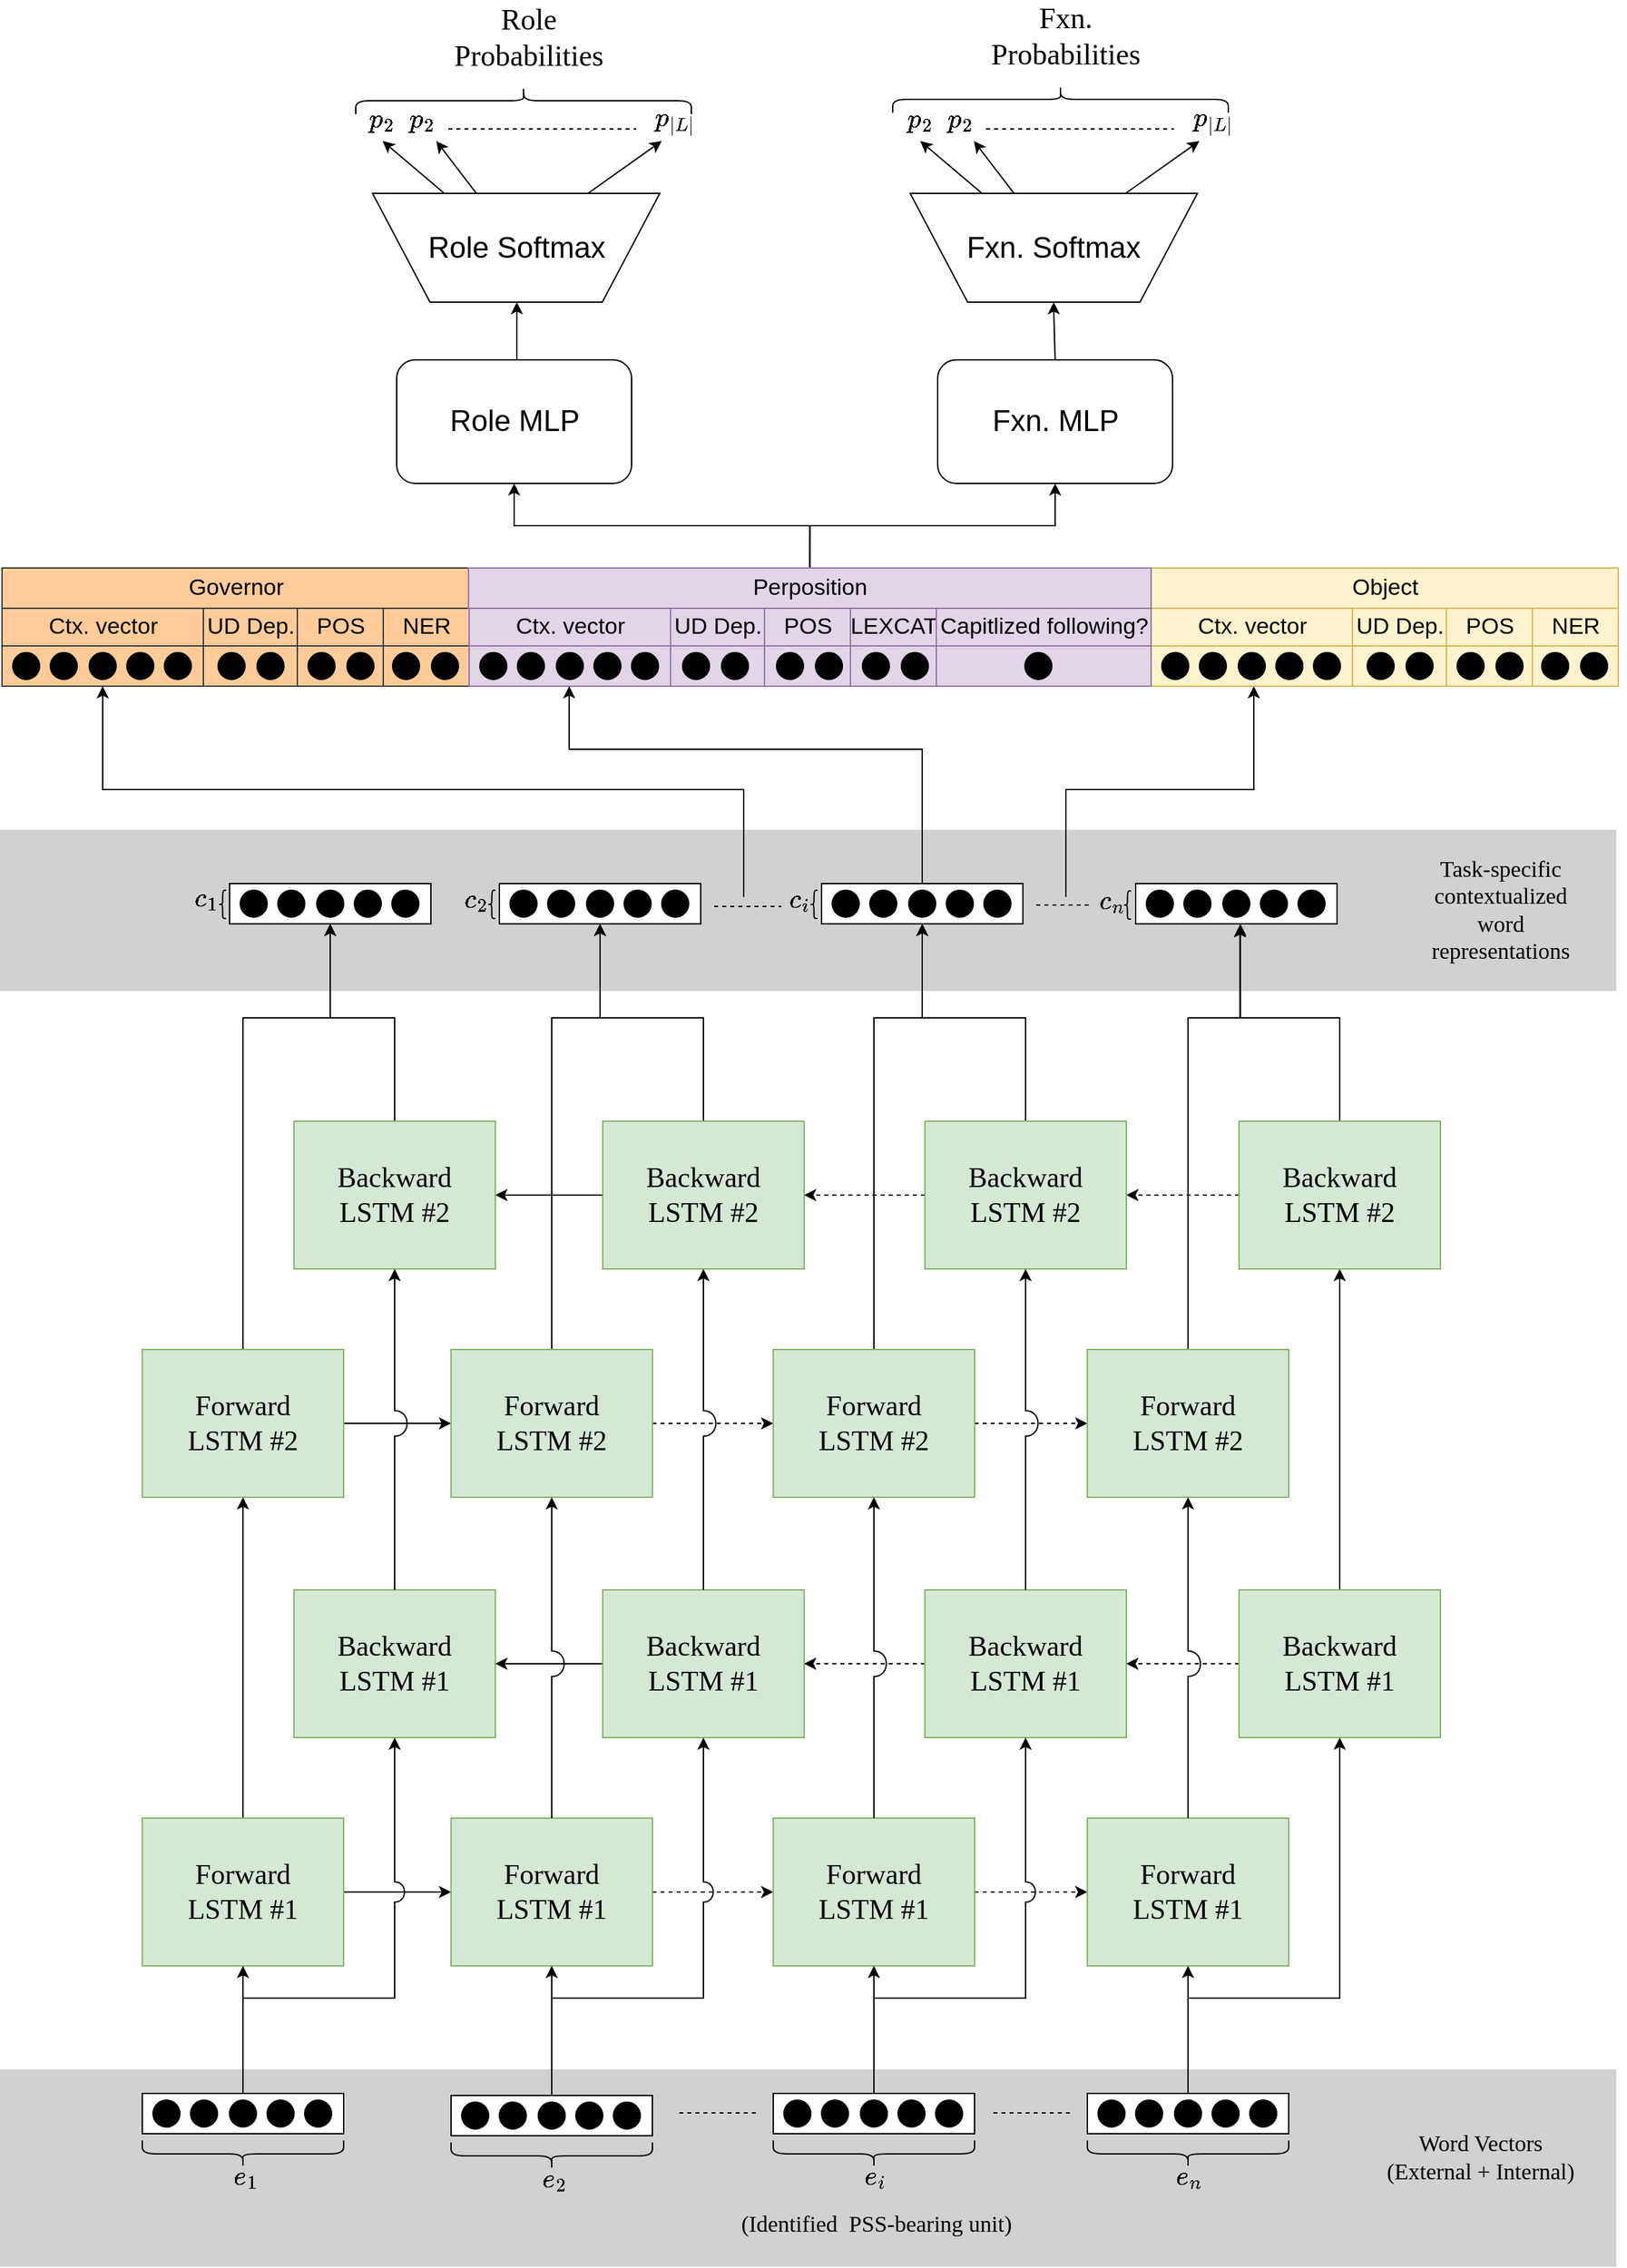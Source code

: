 <mxfile version="10.9.6" type="device"><diagram id="pm2XV1RtPpHrtPEcoy6f" name="Page-1"><mxGraphModel dx="2072" dy="3522" grid="1" gridSize="10" guides="1" tooltips="1" connect="1" arrows="1" fold="1" page="1" pageScale="1" pageWidth="850" pageHeight="1100" math="1" shadow="0"><root><mxCell id="0"/><mxCell id="1" parent="0"/><mxCell id="vJ9x9mzvNlLrCv2AcTHQ-541" value="" style="rounded=0;whiteSpace=wrap;html=1;fillColor=#D1D1D1;fontSize=17;strokeColor=none;" parent="1" vertex="1"><mxGeometry x="-914" y="-777" width="1204" height="147" as="geometry"/></mxCell><mxCell id="vJ9x9mzvNlLrCv2AcTHQ-539" value="" style="rounded=0;whiteSpace=wrap;html=1;fillColor=#D1D1D1;fontSize=17;strokeColor=none;" parent="1" vertex="1"><mxGeometry x="-914" y="-1700" width="1204" height="120" as="geometry"/></mxCell><mxCell id="vJ9x9mzvNlLrCv2AcTHQ-57" style="edgeStyle=orthogonalEdgeStyle;rounded=0;orthogonalLoop=1;jettySize=auto;html=1;exitX=1;exitY=0.5;exitDx=0;exitDy=0;entryX=0;entryY=0.5;entryDx=0;entryDy=0;" parent="1" source="vJ9x9mzvNlLrCv2AcTHQ-1" target="vJ9x9mzvNlLrCv2AcTHQ-45" edge="1"><mxGeometry relative="1" as="geometry"><Array as="points"><mxPoint x="-618" y="-909"/></Array></mxGeometry></mxCell><mxCell id="vJ9x9mzvNlLrCv2AcTHQ-116" style="edgeStyle=orthogonalEdgeStyle;rounded=0;jumpStyle=arc;jumpSize=15;orthogonalLoop=1;jettySize=auto;html=1;exitX=0.5;exitY=0;exitDx=0;exitDy=0;entryX=0.5;entryY=1;entryDx=0;entryDy=0;fontSize=17;" parent="1" source="vJ9x9mzvNlLrCv2AcTHQ-1" target="vJ9x9mzvNlLrCv2AcTHQ-103" edge="1"><mxGeometry relative="1" as="geometry"/></mxCell><mxCell id="vJ9x9mzvNlLrCv2AcTHQ-1" value="&lt;div&gt;&lt;font style=&quot;font-size: 21px&quot; face=&quot;Georgia&quot;&gt;Forward &lt;br&gt;&lt;/font&gt;&lt;/div&gt;&lt;div&gt;&lt;font style=&quot;font-size: 21px&quot; face=&quot;Georgia&quot;&gt;LSTM #1&lt;/font&gt;&lt;/div&gt;" style="rounded=0;whiteSpace=wrap;html=1;fillColor=#d5e8d4;strokeColor=#82b366;" parent="1" vertex="1"><mxGeometry x="-808" y="-964" width="150" height="110" as="geometry"/></mxCell><mxCell id="vJ9x9mzvNlLrCv2AcTHQ-40" style="edgeStyle=orthogonalEdgeStyle;rounded=0;orthogonalLoop=1;jettySize=auto;html=1;exitX=0.5;exitY=0;exitDx=0;exitDy=0;entryX=0.5;entryY=1;entryDx=0;entryDy=0;" parent="1" source="vJ9x9mzvNlLrCv2AcTHQ-2" target="vJ9x9mzvNlLrCv2AcTHQ-1" edge="1"><mxGeometry relative="1" as="geometry"><Array as="points"><mxPoint x="-733" y="-827"/></Array></mxGeometry></mxCell><mxCell id="vJ9x9mzvNlLrCv2AcTHQ-44" value="" style="group" parent="1" vertex="1" connectable="0"><mxGeometry x="-808" y="-759" width="150" height="73" as="geometry"/></mxCell><mxCell id="vJ9x9mzvNlLrCv2AcTHQ-42" value="" style="shape=curlyBracket;whiteSpace=wrap;html=1;rounded=1;fillColor=#000000;direction=north;" parent="vJ9x9mzvNlLrCv2AcTHQ-44" vertex="1"><mxGeometry y="35" width="150" height="20" as="geometry"/></mxCell><mxCell id="vJ9x9mzvNlLrCv2AcTHQ-43" value="$$e_1$$" style="text;html=1;strokeColor=none;fillColor=none;align=center;verticalAlign=middle;whiteSpace=wrap;rounded=0;fontSize=17;" parent="vJ9x9mzvNlLrCv2AcTHQ-44" vertex="1"><mxGeometry x="57" y="53" width="40" height="20" as="geometry"/></mxCell><mxCell id="vJ9x9mzvNlLrCv2AcTHQ-39" value="" style="group" parent="vJ9x9mzvNlLrCv2AcTHQ-44" vertex="1" connectable="0"><mxGeometry width="150" height="30" as="geometry"/></mxCell><mxCell id="vJ9x9mzvNlLrCv2AcTHQ-2" value="" style="rounded=0;whiteSpace=wrap;html=1;" parent="vJ9x9mzvNlLrCv2AcTHQ-39" vertex="1"><mxGeometry width="150" height="30" as="geometry"/></mxCell><mxCell id="vJ9x9mzvNlLrCv2AcTHQ-3" value="" style="ellipse;whiteSpace=wrap;html=1;aspect=fixed;fillColor=#000000;" parent="vJ9x9mzvNlLrCv2AcTHQ-39" vertex="1"><mxGeometry x="8" y="5" width="20" height="20" as="geometry"/></mxCell><mxCell id="vJ9x9mzvNlLrCv2AcTHQ-4" value="" style="ellipse;whiteSpace=wrap;html=1;aspect=fixed;fillColor=#000000;" parent="vJ9x9mzvNlLrCv2AcTHQ-39" vertex="1"><mxGeometry x="36" y="5" width="20" height="20" as="geometry"/></mxCell><mxCell id="vJ9x9mzvNlLrCv2AcTHQ-5" value="" style="ellipse;whiteSpace=wrap;html=1;aspect=fixed;fillColor=#000000;" parent="vJ9x9mzvNlLrCv2AcTHQ-39" vertex="1"><mxGeometry x="65" y="5" width="20" height="20" as="geometry"/></mxCell><mxCell id="vJ9x9mzvNlLrCv2AcTHQ-6" value="" style="ellipse;whiteSpace=wrap;html=1;aspect=fixed;fillColor=#000000;" parent="vJ9x9mzvNlLrCv2AcTHQ-39" vertex="1"><mxGeometry x="93" y="5" width="20" height="20" as="geometry"/></mxCell><mxCell id="vJ9x9mzvNlLrCv2AcTHQ-7" value="" style="ellipse;whiteSpace=wrap;html=1;aspect=fixed;fillColor=#000000;" parent="vJ9x9mzvNlLrCv2AcTHQ-39" vertex="1"><mxGeometry x="121" y="5" width="20" height="20" as="geometry"/></mxCell><mxCell id="vJ9x9mzvNlLrCv2AcTHQ-89" style="edgeStyle=orthogonalEdgeStyle;rounded=0;orthogonalLoop=1;jettySize=auto;html=1;exitX=1;exitY=0.5;exitDx=0;exitDy=0;fontSize=17;dashed=1;" parent="1" source="vJ9x9mzvNlLrCv2AcTHQ-45" target="vJ9x9mzvNlLrCv2AcTHQ-58" edge="1"><mxGeometry relative="1" as="geometry"/></mxCell><mxCell id="vJ9x9mzvNlLrCv2AcTHQ-45" value="&lt;div&gt;&lt;font style=&quot;font-size: 21px&quot; face=&quot;Georgia&quot;&gt;Forward &lt;br&gt;&lt;/font&gt;&lt;/div&gt;&lt;div&gt;&lt;font style=&quot;font-size: 21px&quot; face=&quot;Georgia&quot;&gt;LSTM #1&lt;/font&gt;&lt;/div&gt;" style="rounded=0;whiteSpace=wrap;html=1;fillColor=#d5e8d4;strokeColor=#82b366;" parent="1" vertex="1"><mxGeometry x="-578" y="-964" width="150" height="110" as="geometry"/></mxCell><mxCell id="vJ9x9mzvNlLrCv2AcTHQ-46" style="edgeStyle=orthogonalEdgeStyle;rounded=0;orthogonalLoop=1;jettySize=auto;html=1;exitX=0.5;exitY=0;exitDx=0;exitDy=0;entryX=0.5;entryY=1;entryDx=0;entryDy=0;" parent="1" source="vJ9x9mzvNlLrCv2AcTHQ-51" target="vJ9x9mzvNlLrCv2AcTHQ-45" edge="1"><mxGeometry relative="1" as="geometry"><Array as="points"><mxPoint x="-503" y="-825.5"/></Array></mxGeometry></mxCell><mxCell id="vJ9x9mzvNlLrCv2AcTHQ-47" value="" style="group" parent="1" vertex="1" connectable="0"><mxGeometry x="-578" y="-757.5" width="150" height="73" as="geometry"/></mxCell><mxCell id="vJ9x9mzvNlLrCv2AcTHQ-48" value="" style="shape=curlyBracket;whiteSpace=wrap;html=1;rounded=1;fillColor=#000000;direction=north;" parent="vJ9x9mzvNlLrCv2AcTHQ-47" vertex="1"><mxGeometry y="35" width="150" height="20" as="geometry"/></mxCell><mxCell id="vJ9x9mzvNlLrCv2AcTHQ-49" value="$$e_2$$" style="text;html=1;strokeColor=none;fillColor=none;align=center;verticalAlign=middle;whiteSpace=wrap;rounded=0;fontSize=17;" parent="vJ9x9mzvNlLrCv2AcTHQ-47" vertex="1"><mxGeometry x="57" y="53" width="40" height="20" as="geometry"/></mxCell><mxCell id="vJ9x9mzvNlLrCv2AcTHQ-50" value="" style="group" parent="vJ9x9mzvNlLrCv2AcTHQ-47" vertex="1" connectable="0"><mxGeometry width="150" height="30" as="geometry"/></mxCell><mxCell id="vJ9x9mzvNlLrCv2AcTHQ-51" value="" style="rounded=0;whiteSpace=wrap;html=1;" parent="vJ9x9mzvNlLrCv2AcTHQ-50" vertex="1"><mxGeometry width="150" height="30" as="geometry"/></mxCell><mxCell id="vJ9x9mzvNlLrCv2AcTHQ-52" value="" style="ellipse;whiteSpace=wrap;html=1;aspect=fixed;fillColor=#000000;" parent="vJ9x9mzvNlLrCv2AcTHQ-50" vertex="1"><mxGeometry x="8" y="5" width="20" height="20" as="geometry"/></mxCell><mxCell id="vJ9x9mzvNlLrCv2AcTHQ-53" value="" style="ellipse;whiteSpace=wrap;html=1;aspect=fixed;fillColor=#000000;" parent="vJ9x9mzvNlLrCv2AcTHQ-50" vertex="1"><mxGeometry x="36" y="5" width="20" height="20" as="geometry"/></mxCell><mxCell id="vJ9x9mzvNlLrCv2AcTHQ-54" value="" style="ellipse;whiteSpace=wrap;html=1;aspect=fixed;fillColor=#000000;" parent="vJ9x9mzvNlLrCv2AcTHQ-50" vertex="1"><mxGeometry x="65" y="5" width="20" height="20" as="geometry"/></mxCell><mxCell id="vJ9x9mzvNlLrCv2AcTHQ-55" value="" style="ellipse;whiteSpace=wrap;html=1;aspect=fixed;fillColor=#000000;" parent="vJ9x9mzvNlLrCv2AcTHQ-50" vertex="1"><mxGeometry x="93" y="5" width="20" height="20" as="geometry"/></mxCell><mxCell id="vJ9x9mzvNlLrCv2AcTHQ-56" value="" style="ellipse;whiteSpace=wrap;html=1;aspect=fixed;fillColor=#000000;" parent="vJ9x9mzvNlLrCv2AcTHQ-50" vertex="1"><mxGeometry x="121" y="5" width="20" height="20" as="geometry"/></mxCell><mxCell id="vJ9x9mzvNlLrCv2AcTHQ-90" style="edgeStyle=orthogonalEdgeStyle;rounded=0;orthogonalLoop=1;jettySize=auto;html=1;exitX=1;exitY=0.5;exitDx=0;exitDy=0;entryX=0;entryY=0.5;entryDx=0;entryDy=0;dashed=1;fontSize=17;" parent="1" source="vJ9x9mzvNlLrCv2AcTHQ-58" target="vJ9x9mzvNlLrCv2AcTHQ-73" edge="1"><mxGeometry relative="1" as="geometry"/></mxCell><mxCell id="vJ9x9mzvNlLrCv2AcTHQ-58" value="&lt;div&gt;&lt;font style=&quot;font-size: 21px&quot; face=&quot;Georgia&quot;&gt;Forward &lt;br&gt;&lt;/font&gt;&lt;/div&gt;&lt;div&gt;&lt;font style=&quot;font-size: 21px&quot; face=&quot;Georgia&quot;&gt;LSTM #1&lt;/font&gt;&lt;/div&gt;" style="rounded=0;whiteSpace=wrap;html=1;fillColor=#d5e8d4;strokeColor=#82b366;" parent="1" vertex="1"><mxGeometry x="-338" y="-964" width="150" height="110" as="geometry"/></mxCell><mxCell id="vJ9x9mzvNlLrCv2AcTHQ-59" style="edgeStyle=orthogonalEdgeStyle;rounded=0;orthogonalLoop=1;jettySize=auto;html=1;exitX=0.5;exitY=0;exitDx=0;exitDy=0;entryX=0.5;entryY=1;entryDx=0;entryDy=0;" parent="1" source="vJ9x9mzvNlLrCv2AcTHQ-64" target="vJ9x9mzvNlLrCv2AcTHQ-58" edge="1"><mxGeometry relative="1" as="geometry"><Array as="points"><mxPoint x="-263" y="-827"/></Array></mxGeometry></mxCell><mxCell id="vJ9x9mzvNlLrCv2AcTHQ-60" value="" style="group;fontSize=17;" parent="1" vertex="1" connectable="0"><mxGeometry x="-338" y="-759" width="150" height="73" as="geometry"/></mxCell><mxCell id="vJ9x9mzvNlLrCv2AcTHQ-61" value="" style="shape=curlyBracket;whiteSpace=wrap;html=1;rounded=1;fillColor=#000000;direction=north;" parent="vJ9x9mzvNlLrCv2AcTHQ-60" vertex="1"><mxGeometry y="35" width="150" height="20" as="geometry"/></mxCell><mxCell id="vJ9x9mzvNlLrCv2AcTHQ-62" value="&lt;div style=&quot;font-size: 17px&quot;&gt;$$e_i$$&lt;/div&gt;" style="text;html=1;strokeColor=none;fillColor=none;align=center;verticalAlign=middle;whiteSpace=wrap;rounded=0;fontSize=17;" parent="vJ9x9mzvNlLrCv2AcTHQ-60" vertex="1"><mxGeometry x="1" y="53" width="150" height="20" as="geometry"/></mxCell><mxCell id="vJ9x9mzvNlLrCv2AcTHQ-63" value="" style="group" parent="vJ9x9mzvNlLrCv2AcTHQ-60" vertex="1" connectable="0"><mxGeometry width="150" height="30" as="geometry"/></mxCell><mxCell id="vJ9x9mzvNlLrCv2AcTHQ-64" value="" style="rounded=0;whiteSpace=wrap;html=1;" parent="vJ9x9mzvNlLrCv2AcTHQ-63" vertex="1"><mxGeometry width="150" height="30" as="geometry"/></mxCell><mxCell id="vJ9x9mzvNlLrCv2AcTHQ-65" value="" style="ellipse;whiteSpace=wrap;html=1;aspect=fixed;fillColor=#000000;" parent="vJ9x9mzvNlLrCv2AcTHQ-63" vertex="1"><mxGeometry x="8" y="5" width="20" height="20" as="geometry"/></mxCell><mxCell id="vJ9x9mzvNlLrCv2AcTHQ-66" value="" style="ellipse;whiteSpace=wrap;html=1;aspect=fixed;fillColor=#000000;" parent="vJ9x9mzvNlLrCv2AcTHQ-63" vertex="1"><mxGeometry x="36" y="5" width="20" height="20" as="geometry"/></mxCell><mxCell id="vJ9x9mzvNlLrCv2AcTHQ-67" value="" style="ellipse;whiteSpace=wrap;html=1;aspect=fixed;fillColor=#000000;" parent="vJ9x9mzvNlLrCv2AcTHQ-63" vertex="1"><mxGeometry x="65" y="5" width="20" height="20" as="geometry"/></mxCell><mxCell id="vJ9x9mzvNlLrCv2AcTHQ-68" value="" style="ellipse;whiteSpace=wrap;html=1;aspect=fixed;fillColor=#000000;" parent="vJ9x9mzvNlLrCv2AcTHQ-63" vertex="1"><mxGeometry x="93" y="5" width="20" height="20" as="geometry"/></mxCell><mxCell id="vJ9x9mzvNlLrCv2AcTHQ-69" value="" style="ellipse;whiteSpace=wrap;html=1;aspect=fixed;fillColor=#000000;" parent="vJ9x9mzvNlLrCv2AcTHQ-63" vertex="1"><mxGeometry x="121" y="5" width="20" height="20" as="geometry"/></mxCell><mxCell id="vJ9x9mzvNlLrCv2AcTHQ-71" value="" style="endArrow=none;dashed=1;html=1;" parent="1" edge="1"><mxGeometry width="50" height="50" relative="1" as="geometry"><mxPoint x="-408" y="-744.5" as="sourcePoint"/><mxPoint x="-348" y="-744.5" as="targetPoint"/></mxGeometry></mxCell><mxCell id="vJ9x9mzvNlLrCv2AcTHQ-72" value="&lt;font style=&quot;font-size: 17px&quot; face=&quot;Georgia&quot;&gt;(Identified&amp;nbsp; PSS-bearing unit)&lt;/font&gt;" style="text;html=1;strokeColor=none;fillColor=none;align=center;verticalAlign=middle;whiteSpace=wrap;rounded=0;fontSize=17;" parent="1" vertex="1"><mxGeometry x="-401" y="-671" width="280" height="20" as="geometry"/></mxCell><mxCell id="vJ9x9mzvNlLrCv2AcTHQ-73" value="&lt;div&gt;&lt;font style=&quot;font-size: 21px&quot; face=&quot;Georgia&quot;&gt;Forward &lt;br&gt;&lt;/font&gt;&lt;/div&gt;&lt;div&gt;&lt;font style=&quot;font-size: 21px&quot; face=&quot;Georgia&quot;&gt;LSTM #1&lt;/font&gt;&lt;/div&gt;" style="rounded=0;whiteSpace=wrap;html=1;fillColor=#d5e8d4;strokeColor=#82b366;" parent="1" vertex="1"><mxGeometry x="-104" y="-964" width="150" height="110" as="geometry"/></mxCell><mxCell id="vJ9x9mzvNlLrCv2AcTHQ-74" style="edgeStyle=orthogonalEdgeStyle;rounded=0;orthogonalLoop=1;jettySize=auto;html=1;exitX=0.5;exitY=0;exitDx=0;exitDy=0;entryX=0.5;entryY=1;entryDx=0;entryDy=0;" parent="1" source="vJ9x9mzvNlLrCv2AcTHQ-79" target="vJ9x9mzvNlLrCv2AcTHQ-73" edge="1"><mxGeometry relative="1" as="geometry"><Array as="points"><mxPoint x="-29" y="-827"/></Array></mxGeometry></mxCell><mxCell id="vJ9x9mzvNlLrCv2AcTHQ-75" value="" style="group" parent="1" vertex="1" connectable="0"><mxGeometry x="-104" y="-759" width="401" height="97.882" as="geometry"/></mxCell><mxCell id="vJ9x9mzvNlLrCv2AcTHQ-76" value="" style="shape=curlyBracket;whiteSpace=wrap;html=1;rounded=1;fillColor=#000000;direction=north;" parent="vJ9x9mzvNlLrCv2AcTHQ-75" vertex="1"><mxGeometry y="35" width="150" height="20" as="geometry"/></mxCell><mxCell id="vJ9x9mzvNlLrCv2AcTHQ-77" value="&lt;div style=&quot;font-size: 17px&quot;&gt;$$e_n$$&lt;/div&gt;" style="text;html=1;strokeColor=none;fillColor=none;align=center;verticalAlign=middle;whiteSpace=wrap;rounded=0;fontSize=17;" parent="vJ9x9mzvNlLrCv2AcTHQ-75" vertex="1"><mxGeometry x="1" y="53" width="150" height="20" as="geometry"/></mxCell><mxCell id="vJ9x9mzvNlLrCv2AcTHQ-78" value="" style="group" parent="vJ9x9mzvNlLrCv2AcTHQ-75" vertex="1" connectable="0"><mxGeometry width="397.5" height="84.382" as="geometry"/></mxCell><mxCell id="vJ9x9mzvNlLrCv2AcTHQ-79" value="" style="rounded=0;whiteSpace=wrap;html=1;" parent="vJ9x9mzvNlLrCv2AcTHQ-78" vertex="1"><mxGeometry width="150" height="30" as="geometry"/></mxCell><mxCell id="vJ9x9mzvNlLrCv2AcTHQ-80" value="" style="ellipse;whiteSpace=wrap;html=1;aspect=fixed;fillColor=#000000;" parent="vJ9x9mzvNlLrCv2AcTHQ-78" vertex="1"><mxGeometry x="8" y="5" width="20" height="20" as="geometry"/></mxCell><mxCell id="vJ9x9mzvNlLrCv2AcTHQ-81" value="" style="ellipse;whiteSpace=wrap;html=1;aspect=fixed;fillColor=#000000;" parent="vJ9x9mzvNlLrCv2AcTHQ-78" vertex="1"><mxGeometry x="36" y="5" width="20" height="20" as="geometry"/></mxCell><mxCell id="vJ9x9mzvNlLrCv2AcTHQ-82" value="" style="ellipse;whiteSpace=wrap;html=1;aspect=fixed;fillColor=#000000;" parent="vJ9x9mzvNlLrCv2AcTHQ-78" vertex="1"><mxGeometry x="65" y="5" width="20" height="20" as="geometry"/></mxCell><mxCell id="vJ9x9mzvNlLrCv2AcTHQ-83" value="" style="ellipse;whiteSpace=wrap;html=1;aspect=fixed;fillColor=#000000;" parent="vJ9x9mzvNlLrCv2AcTHQ-78" vertex="1"><mxGeometry x="93" y="5" width="20" height="20" as="geometry"/></mxCell><mxCell id="vJ9x9mzvNlLrCv2AcTHQ-84" value="" style="ellipse;whiteSpace=wrap;html=1;aspect=fixed;fillColor=#000000;" parent="vJ9x9mzvNlLrCv2AcTHQ-78" vertex="1"><mxGeometry x="121" y="5" width="20" height="20" as="geometry"/></mxCell><mxCell id="vJ9x9mzvNlLrCv2AcTHQ-86" value="" style="endArrow=none;dashed=1;html=1;" parent="1" edge="1"><mxGeometry width="50" height="50" relative="1" as="geometry"><mxPoint x="-174" y="-744.5" as="sourcePoint"/><mxPoint x="-114" y="-744.5" as="targetPoint"/></mxGeometry></mxCell><mxCell id="vJ9x9mzvNlLrCv2AcTHQ-91" style="edgeStyle=orthogonalEdgeStyle;rounded=0;orthogonalLoop=1;jettySize=auto;html=1;exitX=0;exitY=0.5;exitDx=0;exitDy=0;entryX=1;entryY=0.5;entryDx=0;entryDy=0;" parent="1" source="vJ9x9mzvNlLrCv2AcTHQ-94" target="vJ9x9mzvNlLrCv2AcTHQ-92" edge="1"><mxGeometry relative="1" as="geometry"><Array as="points"><mxPoint x="-505" y="-1079"/></Array></mxGeometry></mxCell><mxCell id="vJ9x9mzvNlLrCv2AcTHQ-92" value="&lt;div&gt;&lt;font style=&quot;font-size: 21px&quot; face=&quot;Georgia&quot;&gt;Backward&lt;br&gt;&lt;/font&gt;&lt;/div&gt;&lt;div&gt;&lt;font style=&quot;font-size: 21px&quot; face=&quot;Georgia&quot;&gt;LSTM #1&lt;/font&gt;&lt;/div&gt;" style="rounded=0;whiteSpace=wrap;html=1;fillColor=#d5e8d4;strokeColor=#82b366;" parent="1" vertex="1"><mxGeometry x="-695" y="-1134" width="150" height="110" as="geometry"/></mxCell><mxCell id="vJ9x9mzvNlLrCv2AcTHQ-93" style="edgeStyle=orthogonalEdgeStyle;rounded=0;orthogonalLoop=1;jettySize=auto;html=1;fontSize=17;dashed=1;entryX=1;entryY=0.5;entryDx=0;entryDy=0;" parent="1" source="vJ9x9mzvNlLrCv2AcTHQ-96" target="vJ9x9mzvNlLrCv2AcTHQ-94" edge="1"><mxGeometry relative="1" as="geometry"/></mxCell><mxCell id="vJ9x9mzvNlLrCv2AcTHQ-94" value="&lt;div&gt;&lt;font style=&quot;font-size: 21px&quot; face=&quot;Georgia&quot;&gt;Backward&lt;br&gt;&lt;/font&gt;&lt;/div&gt;&lt;div&gt;&lt;font style=&quot;font-size: 21px&quot; face=&quot;Georgia&quot;&gt;LSTM #1&lt;/font&gt;&lt;/div&gt;" style="rounded=0;whiteSpace=wrap;html=1;fillColor=#d5e8d4;strokeColor=#82b366;" parent="1" vertex="1"><mxGeometry x="-465" y="-1134" width="150" height="110" as="geometry"/></mxCell><mxCell id="vJ9x9mzvNlLrCv2AcTHQ-95" style="edgeStyle=orthogonalEdgeStyle;rounded=0;orthogonalLoop=1;jettySize=auto;html=1;exitX=0;exitY=0.5;exitDx=0;exitDy=0;entryX=1;entryY=0.5;entryDx=0;entryDy=0;dashed=1;fontSize=17;" parent="1" source="vJ9x9mzvNlLrCv2AcTHQ-97" target="vJ9x9mzvNlLrCv2AcTHQ-96" edge="1"><mxGeometry relative="1" as="geometry"/></mxCell><mxCell id="vJ9x9mzvNlLrCv2AcTHQ-96" value="&lt;div&gt;&lt;font style=&quot;font-size: 21px&quot; face=&quot;Georgia&quot;&gt;Backward&lt;br&gt;&lt;/font&gt;&lt;/div&gt;&lt;div&gt;&lt;font style=&quot;font-size: 21px&quot; face=&quot;Georgia&quot;&gt;LSTM #1&lt;/font&gt;&lt;/div&gt;" style="rounded=0;whiteSpace=wrap;html=1;fillColor=#d5e8d4;strokeColor=#82b366;" parent="1" vertex="1"><mxGeometry x="-225" y="-1134" width="150" height="110" as="geometry"/></mxCell><mxCell id="vJ9x9mzvNlLrCv2AcTHQ-120" style="edgeStyle=orthogonalEdgeStyle;rounded=0;jumpStyle=arc;jumpSize=19;orthogonalLoop=1;jettySize=auto;html=1;fontSize=17;" parent="1" source="vJ9x9mzvNlLrCv2AcTHQ-97" target="vJ9x9mzvNlLrCv2AcTHQ-115" edge="1"><mxGeometry relative="1" as="geometry"/></mxCell><mxCell id="vJ9x9mzvNlLrCv2AcTHQ-97" value="&lt;div&gt;&lt;font style=&quot;font-size: 21px&quot; face=&quot;Georgia&quot;&gt;Backward&lt;br&gt;&lt;/font&gt;&lt;/div&gt;&lt;div&gt;&lt;font style=&quot;font-size: 21px&quot; face=&quot;Georgia&quot;&gt;LSTM #1&lt;/font&gt;&lt;/div&gt;" style="rounded=0;whiteSpace=wrap;html=1;fillColor=#d5e8d4;strokeColor=#82b366;" parent="1" vertex="1"><mxGeometry x="9" y="-1134" width="150" height="110" as="geometry"/></mxCell><mxCell id="vJ9x9mzvNlLrCv2AcTHQ-98" style="edgeStyle=orthogonalEdgeStyle;rounded=0;orthogonalLoop=1;jettySize=auto;html=1;exitX=0.5;exitY=0;exitDx=0;exitDy=0;entryX=0.5;entryY=1;entryDx=0;entryDy=0;fontSize=17;jumpStyle=arc;jumpSize=15;" parent="1" source="vJ9x9mzvNlLrCv2AcTHQ-2" target="vJ9x9mzvNlLrCv2AcTHQ-92" edge="1"><mxGeometry relative="1" as="geometry"><Array as="points"><mxPoint x="-733" y="-830"/><mxPoint x="-620" y="-830"/></Array></mxGeometry></mxCell><mxCell id="vJ9x9mzvNlLrCv2AcTHQ-99" style="edgeStyle=orthogonalEdgeStyle;rounded=0;jumpStyle=arc;jumpSize=15;orthogonalLoop=1;jettySize=auto;html=1;exitX=0.5;exitY=0;exitDx=0;exitDy=0;entryX=0.5;entryY=1;entryDx=0;entryDy=0;fontSize=17;" parent="1" source="vJ9x9mzvNlLrCv2AcTHQ-51" target="vJ9x9mzvNlLrCv2AcTHQ-94" edge="1"><mxGeometry relative="1" as="geometry"><Array as="points"><mxPoint x="-503" y="-830"/><mxPoint x="-390" y="-830"/></Array></mxGeometry></mxCell><mxCell id="vJ9x9mzvNlLrCv2AcTHQ-100" style="edgeStyle=orthogonalEdgeStyle;rounded=0;jumpStyle=arc;jumpSize=15;orthogonalLoop=1;jettySize=auto;html=1;exitX=0.5;exitY=0;exitDx=0;exitDy=0;entryX=0.5;entryY=1;entryDx=0;entryDy=0;fontSize=17;" parent="1" source="vJ9x9mzvNlLrCv2AcTHQ-64" target="vJ9x9mzvNlLrCv2AcTHQ-96" edge="1"><mxGeometry relative="1" as="geometry"><Array as="points"><mxPoint x="-263" y="-830"/><mxPoint x="-150" y="-830"/></Array></mxGeometry></mxCell><mxCell id="vJ9x9mzvNlLrCv2AcTHQ-101" style="edgeStyle=orthogonalEdgeStyle;rounded=0;jumpStyle=arc;jumpSize=15;orthogonalLoop=1;jettySize=auto;html=1;exitX=0.5;exitY=0;exitDx=0;exitDy=0;entryX=0.5;entryY=1;entryDx=0;entryDy=0;fontSize=17;" parent="1" source="vJ9x9mzvNlLrCv2AcTHQ-79" target="vJ9x9mzvNlLrCv2AcTHQ-97" edge="1"><mxGeometry relative="1" as="geometry"><Array as="points"><mxPoint x="-29" y="-830"/><mxPoint x="84" y="-830"/></Array></mxGeometry></mxCell><mxCell id="vJ9x9mzvNlLrCv2AcTHQ-102" style="edgeStyle=orthogonalEdgeStyle;rounded=0;orthogonalLoop=1;jettySize=auto;html=1;exitX=1;exitY=0.5;exitDx=0;exitDy=0;entryX=0;entryY=0.5;entryDx=0;entryDy=0;" parent="1" source="vJ9x9mzvNlLrCv2AcTHQ-103" target="vJ9x9mzvNlLrCv2AcTHQ-105" edge="1"><mxGeometry relative="1" as="geometry"><Array as="points"><mxPoint x="-618" y="-1258"/></Array></mxGeometry></mxCell><mxCell id="vJ9x9mzvNlLrCv2AcTHQ-304" style="edgeStyle=orthogonalEdgeStyle;rounded=0;jumpStyle=arc;jumpSize=19;orthogonalLoop=1;jettySize=auto;html=1;exitX=0.5;exitY=0;exitDx=0;exitDy=0;entryX=0.5;entryY=1;entryDx=0;entryDy=0;fontSize=17;" parent="1" source="vJ9x9mzvNlLrCv2AcTHQ-103" target="vJ9x9mzvNlLrCv2AcTHQ-257" edge="1"><mxGeometry relative="1" as="geometry"><Array as="points"><mxPoint x="-733" y="-1560"/><mxPoint x="-668" y="-1560"/></Array></mxGeometry></mxCell><mxCell id="vJ9x9mzvNlLrCv2AcTHQ-103" value="&lt;div&gt;&lt;font style=&quot;font-size: 21px&quot; face=&quot;Georgia&quot;&gt;Forward &lt;br&gt;&lt;/font&gt;&lt;/div&gt;&lt;div&gt;&lt;font style=&quot;font-size: 21px&quot; face=&quot;Georgia&quot;&gt;LSTM #2&lt;/font&gt;&lt;/div&gt;" style="rounded=0;whiteSpace=wrap;html=1;fillColor=#d5e8d4;strokeColor=#82b366;" parent="1" vertex="1"><mxGeometry x="-808" y="-1313" width="150" height="110" as="geometry"/></mxCell><mxCell id="vJ9x9mzvNlLrCv2AcTHQ-104" style="edgeStyle=orthogonalEdgeStyle;rounded=0;orthogonalLoop=1;jettySize=auto;html=1;exitX=1;exitY=0.5;exitDx=0;exitDy=0;fontSize=17;dashed=1;" parent="1" source="vJ9x9mzvNlLrCv2AcTHQ-105" target="vJ9x9mzvNlLrCv2AcTHQ-107" edge="1"><mxGeometry relative="1" as="geometry"/></mxCell><mxCell id="vJ9x9mzvNlLrCv2AcTHQ-305" style="edgeStyle=orthogonalEdgeStyle;rounded=0;jumpStyle=arc;jumpSize=19;orthogonalLoop=1;jettySize=auto;html=1;exitX=0.5;exitY=0;exitDx=0;exitDy=0;entryX=0.5;entryY=1;entryDx=0;entryDy=0;fontSize=17;" parent="1" source="vJ9x9mzvNlLrCv2AcTHQ-105" target="vJ9x9mzvNlLrCv2AcTHQ-267" edge="1"><mxGeometry relative="1" as="geometry"><Array as="points"><mxPoint x="-503" y="-1560"/><mxPoint x="-467" y="-1560"/></Array></mxGeometry></mxCell><mxCell id="vJ9x9mzvNlLrCv2AcTHQ-105" value="&lt;div&gt;&lt;font style=&quot;font-size: 21px&quot; face=&quot;Georgia&quot;&gt;Forward &lt;br&gt;&lt;/font&gt;&lt;/div&gt;&lt;div&gt;&lt;font style=&quot;font-size: 21px&quot; face=&quot;Georgia&quot;&gt;LSTM #2&lt;/font&gt;&lt;/div&gt;" style="rounded=0;whiteSpace=wrap;html=1;fillColor=#d5e8d4;strokeColor=#82b366;" parent="1" vertex="1"><mxGeometry x="-578" y="-1313" width="150" height="110" as="geometry"/></mxCell><mxCell id="vJ9x9mzvNlLrCv2AcTHQ-106" style="edgeStyle=orthogonalEdgeStyle;rounded=0;orthogonalLoop=1;jettySize=auto;html=1;exitX=1;exitY=0.5;exitDx=0;exitDy=0;entryX=0;entryY=0.5;entryDx=0;entryDy=0;dashed=1;fontSize=17;" parent="1" source="vJ9x9mzvNlLrCv2AcTHQ-107" target="vJ9x9mzvNlLrCv2AcTHQ-108" edge="1"><mxGeometry relative="1" as="geometry"/></mxCell><mxCell id="vJ9x9mzvNlLrCv2AcTHQ-307" style="edgeStyle=orthogonalEdgeStyle;rounded=0;jumpStyle=arc;jumpSize=19;orthogonalLoop=1;jettySize=auto;html=1;exitX=0.5;exitY=0;exitDx=0;exitDy=0;fontSize=17;" parent="1" source="vJ9x9mzvNlLrCv2AcTHQ-107" target="vJ9x9mzvNlLrCv2AcTHQ-277" edge="1"><mxGeometry relative="1" as="geometry"><Array as="points"><mxPoint x="-263" y="-1560"/><mxPoint x="-227" y="-1560"/></Array></mxGeometry></mxCell><mxCell id="vJ9x9mzvNlLrCv2AcTHQ-107" value="&lt;div&gt;&lt;font style=&quot;font-size: 21px&quot; face=&quot;Georgia&quot;&gt;Forward &lt;br&gt;&lt;/font&gt;&lt;/div&gt;&lt;div&gt;&lt;font style=&quot;font-size: 21px&quot; face=&quot;Georgia&quot;&gt;LSTM #2&lt;/font&gt;&lt;/div&gt;" style="rounded=0;whiteSpace=wrap;html=1;fillColor=#d5e8d4;strokeColor=#82b366;" parent="1" vertex="1"><mxGeometry x="-338" y="-1313" width="150" height="110" as="geometry"/></mxCell><mxCell id="vJ9x9mzvNlLrCv2AcTHQ-309" style="edgeStyle=orthogonalEdgeStyle;rounded=0;jumpStyle=arc;jumpSize=19;orthogonalLoop=1;jettySize=auto;html=1;exitX=0.5;exitY=0;exitDx=0;exitDy=0;fontSize=17;entryX=0.518;entryY=1.035;entryDx=0;entryDy=0;entryPerimeter=0;" parent="1" source="vJ9x9mzvNlLrCv2AcTHQ-108" target="vJ9x9mzvNlLrCv2AcTHQ-289" edge="1"><mxGeometry relative="1" as="geometry"><Array as="points"><mxPoint x="-29" y="-1560"/><mxPoint x="10" y="-1560"/></Array></mxGeometry></mxCell><mxCell id="vJ9x9mzvNlLrCv2AcTHQ-108" value="&lt;div&gt;&lt;font style=&quot;font-size: 21px&quot; face=&quot;Georgia&quot;&gt;Forward &lt;br&gt;&lt;/font&gt;&lt;/div&gt;&lt;div&gt;&lt;font style=&quot;font-size: 21px&quot; face=&quot;Georgia&quot;&gt;LSTM #2&lt;/font&gt;&lt;/div&gt;" style="rounded=0;whiteSpace=wrap;html=1;fillColor=#d5e8d4;strokeColor=#82b366;" parent="1" vertex="1"><mxGeometry x="-104" y="-1313" width="150" height="110" as="geometry"/></mxCell><mxCell id="vJ9x9mzvNlLrCv2AcTHQ-109" style="edgeStyle=orthogonalEdgeStyle;rounded=0;orthogonalLoop=1;jettySize=auto;html=1;exitX=0;exitY=0.5;exitDx=0;exitDy=0;entryX=1;entryY=0.5;entryDx=0;entryDy=0;" parent="1" source="vJ9x9mzvNlLrCv2AcTHQ-112" target="vJ9x9mzvNlLrCv2AcTHQ-110" edge="1"><mxGeometry relative="1" as="geometry"><Array as="points"><mxPoint x="-505" y="-1428"/></Array></mxGeometry></mxCell><mxCell id="vJ9x9mzvNlLrCv2AcTHQ-303" style="edgeStyle=orthogonalEdgeStyle;rounded=0;jumpStyle=arc;jumpSize=19;orthogonalLoop=1;jettySize=auto;html=1;exitX=0.5;exitY=0;exitDx=0;exitDy=0;fontSize=17;entryX=0.5;entryY=1;entryDx=0;entryDy=0;" parent="1" source="vJ9x9mzvNlLrCv2AcTHQ-110" target="vJ9x9mzvNlLrCv2AcTHQ-257" edge="1"><mxGeometry relative="1" as="geometry"><mxPoint x="-670" y="-1620" as="targetPoint"/><Array as="points"><mxPoint x="-620" y="-1560"/><mxPoint x="-668" y="-1560"/></Array></mxGeometry></mxCell><mxCell id="vJ9x9mzvNlLrCv2AcTHQ-110" value="&lt;div&gt;&lt;font style=&quot;font-size: 21px&quot; face=&quot;Georgia&quot;&gt;Backward&lt;br&gt;&lt;/font&gt;&lt;/div&gt;&lt;div&gt;&lt;font style=&quot;font-size: 21px&quot; face=&quot;Georgia&quot;&gt;LSTM #2&lt;/font&gt;&lt;/div&gt;" style="rounded=0;whiteSpace=wrap;html=1;fillColor=#d5e8d4;strokeColor=#82b366;" parent="1" vertex="1"><mxGeometry x="-695" y="-1483" width="150" height="110" as="geometry"/></mxCell><mxCell id="vJ9x9mzvNlLrCv2AcTHQ-111" style="edgeStyle=orthogonalEdgeStyle;rounded=0;orthogonalLoop=1;jettySize=auto;html=1;fontSize=17;dashed=1;entryX=1;entryY=0.5;entryDx=0;entryDy=0;" parent="1" source="vJ9x9mzvNlLrCv2AcTHQ-114" target="vJ9x9mzvNlLrCv2AcTHQ-112" edge="1"><mxGeometry relative="1" as="geometry"/></mxCell><mxCell id="vJ9x9mzvNlLrCv2AcTHQ-306" style="edgeStyle=orthogonalEdgeStyle;rounded=0;jumpStyle=arc;jumpSize=19;orthogonalLoop=1;jettySize=auto;html=1;exitX=0.5;exitY=0;exitDx=0;exitDy=0;entryX=0.5;entryY=1;entryDx=0;entryDy=0;fontSize=17;" parent="1" source="vJ9x9mzvNlLrCv2AcTHQ-112" target="vJ9x9mzvNlLrCv2AcTHQ-267" edge="1"><mxGeometry relative="1" as="geometry"><Array as="points"><mxPoint x="-390" y="-1560"/><mxPoint x="-467" y="-1560"/></Array></mxGeometry></mxCell><mxCell id="vJ9x9mzvNlLrCv2AcTHQ-112" value="&lt;div&gt;&lt;font style=&quot;font-size: 21px&quot; face=&quot;Georgia&quot;&gt;Backward&lt;br&gt;&lt;/font&gt;&lt;/div&gt;&lt;div&gt;&lt;font style=&quot;font-size: 21px&quot; face=&quot;Georgia&quot;&gt;LSTM #2&lt;/font&gt;&lt;/div&gt;" style="rounded=0;whiteSpace=wrap;html=1;fillColor=#d5e8d4;strokeColor=#82b366;" parent="1" vertex="1"><mxGeometry x="-465" y="-1483" width="150" height="110" as="geometry"/></mxCell><mxCell id="vJ9x9mzvNlLrCv2AcTHQ-113" style="edgeStyle=orthogonalEdgeStyle;rounded=0;orthogonalLoop=1;jettySize=auto;html=1;exitX=0;exitY=0.5;exitDx=0;exitDy=0;entryX=1;entryY=0.5;entryDx=0;entryDy=0;dashed=1;fontSize=17;" parent="1" source="vJ9x9mzvNlLrCv2AcTHQ-115" target="vJ9x9mzvNlLrCv2AcTHQ-114" edge="1"><mxGeometry relative="1" as="geometry"/></mxCell><mxCell id="vJ9x9mzvNlLrCv2AcTHQ-308" style="edgeStyle=orthogonalEdgeStyle;rounded=0;jumpStyle=arc;jumpSize=19;orthogonalLoop=1;jettySize=auto;html=1;exitX=0.5;exitY=0;exitDx=0;exitDy=0;entryX=0.5;entryY=1;entryDx=0;entryDy=0;fontSize=17;" parent="1" source="vJ9x9mzvNlLrCv2AcTHQ-114" target="vJ9x9mzvNlLrCv2AcTHQ-277" edge="1"><mxGeometry relative="1" as="geometry"><Array as="points"><mxPoint x="-150" y="-1560"/><mxPoint x="-227" y="-1560"/></Array></mxGeometry></mxCell><mxCell id="vJ9x9mzvNlLrCv2AcTHQ-114" value="&lt;div&gt;&lt;font style=&quot;font-size: 21px&quot; face=&quot;Georgia&quot;&gt;Backward&lt;br&gt;&lt;/font&gt;&lt;/div&gt;&lt;div&gt;&lt;font style=&quot;font-size: 21px&quot; face=&quot;Georgia&quot;&gt;LSTM #2&lt;/font&gt;&lt;/div&gt;" style="rounded=0;whiteSpace=wrap;html=1;fillColor=#d5e8d4;strokeColor=#82b366;" parent="1" vertex="1"><mxGeometry x="-225" y="-1483" width="150" height="110" as="geometry"/></mxCell><mxCell id="vJ9x9mzvNlLrCv2AcTHQ-310" style="edgeStyle=orthogonalEdgeStyle;rounded=0;jumpStyle=arc;jumpSize=19;orthogonalLoop=1;jettySize=auto;html=1;exitX=0.5;exitY=0;exitDx=0;exitDy=0;fontSize=17;" parent="1" source="vJ9x9mzvNlLrCv2AcTHQ-115" edge="1"><mxGeometry relative="1" as="geometry"><mxPoint x="10" y="-1630" as="targetPoint"/><Array as="points"><mxPoint x="84" y="-1560"/><mxPoint x="10" y="-1560"/></Array></mxGeometry></mxCell><mxCell id="vJ9x9mzvNlLrCv2AcTHQ-115" value="&lt;div&gt;&lt;font style=&quot;font-size: 21px&quot; face=&quot;Georgia&quot;&gt;Backward&lt;br&gt;&lt;/font&gt;&lt;/div&gt;&lt;div&gt;&lt;font style=&quot;font-size: 21px&quot; face=&quot;Georgia&quot;&gt;LSTM #2&lt;/font&gt;&lt;/div&gt;" style="rounded=0;whiteSpace=wrap;html=1;fillColor=#d5e8d4;strokeColor=#82b366;" parent="1" vertex="1"><mxGeometry x="9" y="-1483" width="150" height="110" as="geometry"/></mxCell><mxCell id="vJ9x9mzvNlLrCv2AcTHQ-123" style="edgeStyle=orthogonalEdgeStyle;rounded=0;jumpStyle=arc;jumpSize=19;orthogonalLoop=1;jettySize=auto;html=1;exitX=0.5;exitY=0;exitDx=0;exitDy=0;fontSize=17;" parent="1" source="vJ9x9mzvNlLrCv2AcTHQ-45" target="vJ9x9mzvNlLrCv2AcTHQ-105" edge="1"><mxGeometry relative="1" as="geometry"/></mxCell><mxCell id="vJ9x9mzvNlLrCv2AcTHQ-122" style="edgeStyle=orthogonalEdgeStyle;rounded=0;jumpStyle=arc;jumpSize=19;orthogonalLoop=1;jettySize=auto;html=1;exitX=0.5;exitY=0;exitDx=0;exitDy=0;fontSize=17;" parent="1" source="vJ9x9mzvNlLrCv2AcTHQ-58" target="vJ9x9mzvNlLrCv2AcTHQ-107" edge="1"><mxGeometry relative="1" as="geometry"/></mxCell><mxCell id="vJ9x9mzvNlLrCv2AcTHQ-121" style="edgeStyle=orthogonalEdgeStyle;rounded=0;jumpStyle=arc;jumpSize=19;orthogonalLoop=1;jettySize=auto;html=1;exitX=0.5;exitY=0;exitDx=0;exitDy=0;fontSize=17;" parent="1" source="vJ9x9mzvNlLrCv2AcTHQ-73" target="vJ9x9mzvNlLrCv2AcTHQ-108" edge="1"><mxGeometry relative="1" as="geometry"/></mxCell><mxCell id="vJ9x9mzvNlLrCv2AcTHQ-119" style="edgeStyle=orthogonalEdgeStyle;rounded=0;jumpStyle=arc;jumpSize=19;orthogonalLoop=1;jettySize=auto;html=1;exitX=0.5;exitY=0;exitDx=0;exitDy=0;entryX=0.5;entryY=1;entryDx=0;entryDy=0;fontSize=17;" parent="1" source="vJ9x9mzvNlLrCv2AcTHQ-96" target="vJ9x9mzvNlLrCv2AcTHQ-114" edge="1"><mxGeometry relative="1" as="geometry"/></mxCell><mxCell id="vJ9x9mzvNlLrCv2AcTHQ-118" style="edgeStyle=orthogonalEdgeStyle;rounded=0;jumpStyle=arc;jumpSize=19;orthogonalLoop=1;jettySize=auto;html=1;exitX=0.5;exitY=0;exitDx=0;exitDy=0;fontSize=17;" parent="1" source="vJ9x9mzvNlLrCv2AcTHQ-94" target="vJ9x9mzvNlLrCv2AcTHQ-112" edge="1"><mxGeometry relative="1" as="geometry"/></mxCell><mxCell id="vJ9x9mzvNlLrCv2AcTHQ-117" style="edgeStyle=orthogonalEdgeStyle;rounded=0;jumpStyle=arc;jumpSize=19;orthogonalLoop=1;jettySize=auto;html=1;exitX=0.5;exitY=0;exitDx=0;exitDy=0;entryX=0.5;entryY=1;entryDx=0;entryDy=0;fontSize=17;" parent="1" source="vJ9x9mzvNlLrCv2AcTHQ-92" target="vJ9x9mzvNlLrCv2AcTHQ-110" edge="1"><mxGeometry relative="1" as="geometry"/></mxCell><mxCell id="vJ9x9mzvNlLrCv2AcTHQ-273" value="" style="group;fontSize=17;" parent="1" vertex="1" connectable="0"><mxGeometry x="-302" y="-1660" width="150" height="73" as="geometry"/></mxCell><mxCell id="vJ9x9mzvNlLrCv2AcTHQ-276" value="" style="group" parent="vJ9x9mzvNlLrCv2AcTHQ-273" vertex="1" connectable="0"><mxGeometry width="150" height="30" as="geometry"/></mxCell><mxCell id="vJ9x9mzvNlLrCv2AcTHQ-277" value="" style="rounded=0;whiteSpace=wrap;html=1;" parent="vJ9x9mzvNlLrCv2AcTHQ-276" vertex="1"><mxGeometry width="150" height="30" as="geometry"/></mxCell><mxCell id="vJ9x9mzvNlLrCv2AcTHQ-278" value="" style="ellipse;whiteSpace=wrap;html=1;aspect=fixed;fillColor=#000000;" parent="vJ9x9mzvNlLrCv2AcTHQ-276" vertex="1"><mxGeometry x="8" y="5" width="20" height="20" as="geometry"/></mxCell><mxCell id="vJ9x9mzvNlLrCv2AcTHQ-279" value="" style="ellipse;whiteSpace=wrap;html=1;aspect=fixed;fillColor=#000000;" parent="vJ9x9mzvNlLrCv2AcTHQ-276" vertex="1"><mxGeometry x="36" y="5" width="20" height="20" as="geometry"/></mxCell><mxCell id="vJ9x9mzvNlLrCv2AcTHQ-280" value="" style="ellipse;whiteSpace=wrap;html=1;aspect=fixed;fillColor=#000000;" parent="vJ9x9mzvNlLrCv2AcTHQ-276" vertex="1"><mxGeometry x="65" y="5" width="20" height="20" as="geometry"/></mxCell><mxCell id="vJ9x9mzvNlLrCv2AcTHQ-281" value="" style="ellipse;whiteSpace=wrap;html=1;aspect=fixed;fillColor=#000000;" parent="vJ9x9mzvNlLrCv2AcTHQ-276" vertex="1"><mxGeometry x="93" y="5" width="20" height="20" as="geometry"/></mxCell><mxCell id="vJ9x9mzvNlLrCv2AcTHQ-282" value="" style="ellipse;whiteSpace=wrap;html=1;aspect=fixed;fillColor=#000000;" parent="vJ9x9mzvNlLrCv2AcTHQ-276" vertex="1"><mxGeometry x="121" y="5" width="20" height="20" as="geometry"/></mxCell><mxCell id="vJ9x9mzvNlLrCv2AcTHQ-283" value="" style="endArrow=none;dashed=1;html=1;" parent="1" edge="1"><mxGeometry width="50" height="50" relative="1" as="geometry"><mxPoint x="-382" y="-1643" as="sourcePoint"/><mxPoint x="-332" y="-1643" as="targetPoint"/></mxGeometry></mxCell><mxCell id="vJ9x9mzvNlLrCv2AcTHQ-285" value="" style="group" parent="1" vertex="1" connectable="0"><mxGeometry x="-68" y="-1660" width="150" height="73" as="geometry"/></mxCell><mxCell id="vJ9x9mzvNlLrCv2AcTHQ-288" value="" style="group" parent="vJ9x9mzvNlLrCv2AcTHQ-285" vertex="1" connectable="0"><mxGeometry width="150" height="30" as="geometry"/></mxCell><mxCell id="vJ9x9mzvNlLrCv2AcTHQ-289" value="" style="rounded=0;whiteSpace=wrap;html=1;" parent="vJ9x9mzvNlLrCv2AcTHQ-288" vertex="1"><mxGeometry width="150" height="30" as="geometry"/></mxCell><mxCell id="vJ9x9mzvNlLrCv2AcTHQ-290" value="" style="ellipse;whiteSpace=wrap;html=1;aspect=fixed;fillColor=#000000;" parent="vJ9x9mzvNlLrCv2AcTHQ-288" vertex="1"><mxGeometry x="8" y="5" width="20" height="20" as="geometry"/></mxCell><mxCell id="vJ9x9mzvNlLrCv2AcTHQ-291" value="" style="ellipse;whiteSpace=wrap;html=1;aspect=fixed;fillColor=#000000;" parent="vJ9x9mzvNlLrCv2AcTHQ-288" vertex="1"><mxGeometry x="36" y="5" width="20" height="20" as="geometry"/></mxCell><mxCell id="vJ9x9mzvNlLrCv2AcTHQ-292" value="" style="ellipse;whiteSpace=wrap;html=1;aspect=fixed;fillColor=#000000;" parent="vJ9x9mzvNlLrCv2AcTHQ-288" vertex="1"><mxGeometry x="65" y="5" width="20" height="20" as="geometry"/></mxCell><mxCell id="vJ9x9mzvNlLrCv2AcTHQ-293" value="" style="ellipse;whiteSpace=wrap;html=1;aspect=fixed;fillColor=#000000;" parent="vJ9x9mzvNlLrCv2AcTHQ-288" vertex="1"><mxGeometry x="93" y="5" width="20" height="20" as="geometry"/></mxCell><mxCell id="vJ9x9mzvNlLrCv2AcTHQ-294" value="" style="ellipse;whiteSpace=wrap;html=1;aspect=fixed;fillColor=#000000;" parent="vJ9x9mzvNlLrCv2AcTHQ-288" vertex="1"><mxGeometry x="121" y="5" width="20" height="20" as="geometry"/></mxCell><mxCell id="vJ9x9mzvNlLrCv2AcTHQ-300" value="" style="group" parent="1" vertex="1" connectable="0"><mxGeometry x="-743" y="-1660" width="150" height="30" as="geometry"/></mxCell><mxCell id="vJ9x9mzvNlLrCv2AcTHQ-256" value="" style="group" parent="vJ9x9mzvNlLrCv2AcTHQ-300" vertex="1" connectable="0"><mxGeometry width="150" height="30" as="geometry"/></mxCell><mxCell id="vJ9x9mzvNlLrCv2AcTHQ-257" value="" style="rounded=0;whiteSpace=wrap;html=1;" parent="vJ9x9mzvNlLrCv2AcTHQ-256" vertex="1"><mxGeometry width="150" height="30" as="geometry"/></mxCell><mxCell id="vJ9x9mzvNlLrCv2AcTHQ-258" value="" style="ellipse;whiteSpace=wrap;html=1;aspect=fixed;fillColor=#000000;" parent="vJ9x9mzvNlLrCv2AcTHQ-256" vertex="1"><mxGeometry x="8" y="5" width="20" height="20" as="geometry"/></mxCell><mxCell id="vJ9x9mzvNlLrCv2AcTHQ-259" value="" style="ellipse;whiteSpace=wrap;html=1;aspect=fixed;fillColor=#000000;" parent="vJ9x9mzvNlLrCv2AcTHQ-256" vertex="1"><mxGeometry x="36" y="5" width="20" height="20" as="geometry"/></mxCell><mxCell id="vJ9x9mzvNlLrCv2AcTHQ-260" value="" style="ellipse;whiteSpace=wrap;html=1;aspect=fixed;fillColor=#000000;" parent="vJ9x9mzvNlLrCv2AcTHQ-256" vertex="1"><mxGeometry x="65" y="5" width="20" height="20" as="geometry"/></mxCell><mxCell id="vJ9x9mzvNlLrCv2AcTHQ-261" value="" style="ellipse;whiteSpace=wrap;html=1;aspect=fixed;fillColor=#000000;" parent="vJ9x9mzvNlLrCv2AcTHQ-256" vertex="1"><mxGeometry x="93" y="5" width="20" height="20" as="geometry"/></mxCell><mxCell id="vJ9x9mzvNlLrCv2AcTHQ-262" value="" style="ellipse;whiteSpace=wrap;html=1;aspect=fixed;fillColor=#000000;" parent="vJ9x9mzvNlLrCv2AcTHQ-256" vertex="1"><mxGeometry x="121" y="5" width="20" height="20" as="geometry"/></mxCell><mxCell id="vJ9x9mzvNlLrCv2AcTHQ-266" value="" style="group" parent="1" vertex="1" connectable="0"><mxGeometry x="-542" y="-1660" width="150" height="30" as="geometry"/></mxCell><mxCell id="vJ9x9mzvNlLrCv2AcTHQ-267" value="" style="rounded=0;whiteSpace=wrap;html=1;" parent="vJ9x9mzvNlLrCv2AcTHQ-266" vertex="1"><mxGeometry width="150" height="30" as="geometry"/></mxCell><mxCell id="vJ9x9mzvNlLrCv2AcTHQ-268" value="" style="ellipse;whiteSpace=wrap;html=1;aspect=fixed;fillColor=#000000;" parent="vJ9x9mzvNlLrCv2AcTHQ-266" vertex="1"><mxGeometry x="8" y="5" width="20" height="20" as="geometry"/></mxCell><mxCell id="vJ9x9mzvNlLrCv2AcTHQ-269" value="" style="ellipse;whiteSpace=wrap;html=1;aspect=fixed;fillColor=#000000;" parent="vJ9x9mzvNlLrCv2AcTHQ-266" vertex="1"><mxGeometry x="36" y="5" width="20" height="20" as="geometry"/></mxCell><mxCell id="vJ9x9mzvNlLrCv2AcTHQ-270" value="" style="ellipse;whiteSpace=wrap;html=1;aspect=fixed;fillColor=#000000;" parent="vJ9x9mzvNlLrCv2AcTHQ-266" vertex="1"><mxGeometry x="65" y="5" width="20" height="20" as="geometry"/></mxCell><mxCell id="vJ9x9mzvNlLrCv2AcTHQ-271" value="" style="ellipse;whiteSpace=wrap;html=1;aspect=fixed;fillColor=#000000;" parent="vJ9x9mzvNlLrCv2AcTHQ-266" vertex="1"><mxGeometry x="93" y="5" width="20" height="20" as="geometry"/></mxCell><mxCell id="vJ9x9mzvNlLrCv2AcTHQ-272" value="" style="ellipse;whiteSpace=wrap;html=1;aspect=fixed;fillColor=#000000;" parent="vJ9x9mzvNlLrCv2AcTHQ-266" vertex="1"><mxGeometry x="121" y="5" width="20" height="20" as="geometry"/></mxCell><mxCell id="vJ9x9mzvNlLrCv2AcTHQ-315" value="$$c_2$$" style="text;html=1;strokeColor=none;fillColor=none;align=center;verticalAlign=middle;whiteSpace=wrap;rounded=0;fontSize=17;" parent="1" vertex="1"><mxGeometry x="-579" y="-1657" width="40" height="20" as="geometry"/></mxCell><mxCell id="vJ9x9mzvNlLrCv2AcTHQ-319" value="" style="shape=curlyBracket;whiteSpace=wrap;html=1;rounded=1;fillColor=#000000;direction=east;" parent="1" vertex="1"><mxGeometry x="-550.275" y="-1655" width="5.25" height="21" as="geometry"/></mxCell><mxCell id="vJ9x9mzvNlLrCv2AcTHQ-320" value="$$c_1$$" style="text;html=1;strokeColor=none;fillColor=none;align=center;verticalAlign=middle;whiteSpace=wrap;rounded=0;fontSize=17;" parent="1" vertex="1"><mxGeometry x="-780" y="-1657" width="40" height="17" as="geometry"/></mxCell><mxCell id="vJ9x9mzvNlLrCv2AcTHQ-321" value="" style="shape=curlyBracket;whiteSpace=wrap;html=1;rounded=1;fillColor=#000000;direction=east;" parent="1" vertex="1"><mxGeometry x="-750.775" y="-1655" width="5.25" height="21" as="geometry"/></mxCell><mxCell id="vJ9x9mzvNlLrCv2AcTHQ-323" value="" style="group" parent="1" vertex="1" connectable="0"><mxGeometry x="-329.5" y="-1657" width="24.475" height="23" as="geometry"/></mxCell><mxCell id="vJ9x9mzvNlLrCv2AcTHQ-317" value="" style="shape=curlyBracket;whiteSpace=wrap;html=1;rounded=1;fillColor=#000000;direction=east;" parent="vJ9x9mzvNlLrCv2AcTHQ-323" vertex="1"><mxGeometry x="19.225" y="2" width="5.25" height="21" as="geometry"/></mxCell><mxCell id="vJ9x9mzvNlLrCv2AcTHQ-318" value="$$c_i$$" style="text;html=1;strokeColor=none;fillColor=none;align=center;verticalAlign=middle;whiteSpace=wrap;rounded=0;fontSize=17;" parent="vJ9x9mzvNlLrCv2AcTHQ-323" vertex="1"><mxGeometry width="21" height="20" as="geometry"/></mxCell><mxCell id="vJ9x9mzvNlLrCv2AcTHQ-324" value="" style="group" parent="1" vertex="1" connectable="0"><mxGeometry x="-96" y="-1656.5" width="24.475" height="23" as="geometry"/></mxCell><mxCell id="vJ9x9mzvNlLrCv2AcTHQ-325" value="" style="shape=curlyBracket;whiteSpace=wrap;html=1;rounded=1;fillColor=#000000;direction=east;" parent="vJ9x9mzvNlLrCv2AcTHQ-324" vertex="1"><mxGeometry x="19.225" y="2" width="5.25" height="21" as="geometry"/></mxCell><mxCell id="vJ9x9mzvNlLrCv2AcTHQ-326" value="$$c_n$$" style="text;html=1;strokeColor=none;fillColor=none;align=center;verticalAlign=middle;whiteSpace=wrap;rounded=0;fontSize=17;" parent="vJ9x9mzvNlLrCv2AcTHQ-324" vertex="1"><mxGeometry width="21" height="20" as="geometry"/></mxCell><mxCell id="vJ9x9mzvNlLrCv2AcTHQ-327" value="" style="endArrow=none;dashed=1;html=1;" parent="1" edge="1"><mxGeometry width="50" height="50" relative="1" as="geometry"><mxPoint x="-142" y="-1644" as="sourcePoint"/><mxPoint x="-100" y="-1644" as="targetPoint"/></mxGeometry></mxCell><mxCell id="vJ9x9mzvNlLrCv2AcTHQ-511" style="edgeStyle=orthogonalEdgeStyle;rounded=0;jumpStyle=arc;jumpSize=19;orthogonalLoop=1;jettySize=auto;html=1;fontSize=17;" parent="1" edge="1"><mxGeometry relative="1" as="geometry"><mxPoint x="-490" y="-1807" as="targetPoint"/><mxPoint x="-227" y="-1660" as="sourcePoint"/><Array as="points"><mxPoint x="-227" y="-1760"/><mxPoint x="-490" y="-1760"/><mxPoint x="-490" y="-1807"/></Array></mxGeometry></mxCell><mxCell id="vJ9x9mzvNlLrCv2AcTHQ-512" style="edgeStyle=orthogonalEdgeStyle;rounded=0;jumpStyle=arc;jumpSize=19;orthogonalLoop=1;jettySize=auto;html=1;fontSize=17;entryX=0.5;entryY=1;entryDx=0;entryDy=0;" parent="1" target="vJ9x9mzvNlLrCv2AcTHQ-515" edge="1"><mxGeometry relative="1" as="geometry"><mxPoint x="-830" y="-1770" as="targetPoint"/><mxPoint x="-360" y="-1650" as="sourcePoint"/><Array as="points"><mxPoint x="-360" y="-1730"/><mxPoint x="-838" y="-1730"/></Array></mxGeometry></mxCell><mxCell id="vJ9x9mzvNlLrCv2AcTHQ-513" style="edgeStyle=orthogonalEdgeStyle;rounded=0;jumpStyle=arc;jumpSize=19;orthogonalLoop=1;jettySize=auto;html=1;exitX=0.5;exitY=1;exitDx=0;exitDy=0;fontSize=17;" parent="1" edge="1"><mxGeometry relative="1" as="geometry"><mxPoint x="20" y="-1807" as="targetPoint"/><mxPoint x="-120" y="-1650" as="sourcePoint"/><Array as="points"><mxPoint x="-120" y="-1730"/><mxPoint x="20" y="-1730"/></Array></mxGeometry></mxCell><mxCell id="vJ9x9mzvNlLrCv2AcTHQ-407" value="" style="group;fillColor=#fff2cc;strokeColor=#d6b656;" parent="1" vertex="1" connectable="0"><mxGeometry x="-56.5" y="-1837" width="150" height="30" as="geometry"/></mxCell><mxCell id="vJ9x9mzvNlLrCv2AcTHQ-408" value="" style="rounded=0;whiteSpace=wrap;html=1;fillColor=#fff2cc;strokeColor=#d6b656;" parent="vJ9x9mzvNlLrCv2AcTHQ-407" vertex="1"><mxGeometry width="150" height="30" as="geometry"/></mxCell><mxCell id="vJ9x9mzvNlLrCv2AcTHQ-409" value="" style="ellipse;whiteSpace=wrap;html=1;aspect=fixed;fillColor=#000000;" parent="vJ9x9mzvNlLrCv2AcTHQ-407" vertex="1"><mxGeometry x="8" y="5" width="20" height="20" as="geometry"/></mxCell><mxCell id="vJ9x9mzvNlLrCv2AcTHQ-410" value="" style="ellipse;whiteSpace=wrap;html=1;aspect=fixed;fillColor=#000000;" parent="vJ9x9mzvNlLrCv2AcTHQ-407" vertex="1"><mxGeometry x="36" y="5" width="20" height="20" as="geometry"/></mxCell><mxCell id="vJ9x9mzvNlLrCv2AcTHQ-411" value="" style="ellipse;whiteSpace=wrap;html=1;aspect=fixed;fillColor=#000000;" parent="vJ9x9mzvNlLrCv2AcTHQ-407" vertex="1"><mxGeometry x="65" y="5" width="20" height="20" as="geometry"/></mxCell><mxCell id="vJ9x9mzvNlLrCv2AcTHQ-412" value="" style="ellipse;whiteSpace=wrap;html=1;aspect=fixed;fillColor=#000000;" parent="vJ9x9mzvNlLrCv2AcTHQ-407" vertex="1"><mxGeometry x="93" y="5" width="20" height="20" as="geometry"/></mxCell><mxCell id="vJ9x9mzvNlLrCv2AcTHQ-413" value="" style="ellipse;whiteSpace=wrap;html=1;aspect=fixed;fillColor=#000000;" parent="vJ9x9mzvNlLrCv2AcTHQ-407" vertex="1"><mxGeometry x="121" y="5" width="20" height="20" as="geometry"/></mxCell><mxCell id="vJ9x9mzvNlLrCv2AcTHQ-414" value="Ctx. vector" style="rounded=0;whiteSpace=wrap;html=1;fillColor=#fff2cc;fontSize=17;strokeColor=#d6b656;" parent="1" vertex="1"><mxGeometry x="-56.5" y="-1865" width="150" height="28" as="geometry"/></mxCell><mxCell id="vJ9x9mzvNlLrCv2AcTHQ-423" value="UD Dep." style="rounded=0;whiteSpace=wrap;html=1;fillColor=#fff2cc;fontSize=17;strokeColor=#d6b656;" parent="1" vertex="1"><mxGeometry x="93.5" y="-1865" width="70" height="28" as="geometry"/></mxCell><mxCell id="vJ9x9mzvNlLrCv2AcTHQ-433" value="" style="group" parent="1" vertex="1" connectable="0"><mxGeometry x="93.5" y="-1837" width="95" height="30" as="geometry"/></mxCell><mxCell id="vJ9x9mzvNlLrCv2AcTHQ-417" value="" style="rounded=0;whiteSpace=wrap;html=1;fillColor=#fff2cc;strokeColor=#d6b656;" parent="vJ9x9mzvNlLrCv2AcTHQ-433" vertex="1"><mxGeometry width="70" height="30" as="geometry"/></mxCell><mxCell id="vJ9x9mzvNlLrCv2AcTHQ-419" value="" style="ellipse;whiteSpace=wrap;html=1;aspect=fixed;fillColor=#000000;" parent="vJ9x9mzvNlLrCv2AcTHQ-433" vertex="1"><mxGeometry x="11" y="5" width="20" height="20" as="geometry"/></mxCell><mxCell id="vJ9x9mzvNlLrCv2AcTHQ-420" value="" style="ellipse;whiteSpace=wrap;html=1;aspect=fixed;fillColor=#000000;" parent="vJ9x9mzvNlLrCv2AcTHQ-433" vertex="1"><mxGeometry x="40" y="5" width="20" height="20" as="geometry"/></mxCell><mxCell id="vJ9x9mzvNlLrCv2AcTHQ-434" value="POS" style="rounded=0;whiteSpace=wrap;html=1;fillColor=#fff2cc;fontSize=17;strokeColor=#d6b656;" parent="1" vertex="1"><mxGeometry x="163.5" y="-1865" width="64" height="28" as="geometry"/></mxCell><mxCell id="vJ9x9mzvNlLrCv2AcTHQ-435" value="" style="rounded=0;whiteSpace=wrap;html=1;fillColor=#fff2cc;strokeColor=#d6b656;" parent="1" vertex="1"><mxGeometry x="163.5" y="-1837" width="64" height="30" as="geometry"/></mxCell><mxCell id="vJ9x9mzvNlLrCv2AcTHQ-437" value="" style="ellipse;whiteSpace=wrap;html=1;aspect=fixed;fillColor=#000000;" parent="1" vertex="1"><mxGeometry x="171.5" y="-1832" width="20" height="20" as="geometry"/></mxCell><mxCell id="vJ9x9mzvNlLrCv2AcTHQ-438" value="" style="ellipse;whiteSpace=wrap;html=1;aspect=fixed;fillColor=#000000;" parent="1" vertex="1"><mxGeometry x="200.5" y="-1832" width="20" height="20" as="geometry"/></mxCell><mxCell id="vJ9x9mzvNlLrCv2AcTHQ-439" value="NER" style="rounded=0;whiteSpace=wrap;html=1;fillColor=#fff2cc;fontSize=17;strokeColor=#d6b656;" parent="1" vertex="1"><mxGeometry x="227.5" y="-1865" width="64" height="28" as="geometry"/></mxCell><mxCell id="vJ9x9mzvNlLrCv2AcTHQ-440" value="" style="rounded=0;whiteSpace=wrap;html=1;fillColor=#fff2cc;strokeColor=#d6b656;" parent="1" vertex="1"><mxGeometry x="227.5" y="-1837" width="64" height="30" as="geometry"/></mxCell><mxCell id="vJ9x9mzvNlLrCv2AcTHQ-442" value="" style="ellipse;whiteSpace=wrap;html=1;aspect=fixed;fillColor=#000000;" parent="1" vertex="1"><mxGeometry x="234.5" y="-1832" width="20" height="20" as="geometry"/></mxCell><mxCell id="vJ9x9mzvNlLrCv2AcTHQ-443" value="" style="ellipse;whiteSpace=wrap;html=1;aspect=fixed;fillColor=#000000;" parent="1" vertex="1"><mxGeometry x="263.5" y="-1832" width="20" height="20" as="geometry"/></mxCell><mxCell id="vJ9x9mzvNlLrCv2AcTHQ-446" value="&lt;div&gt;Object&lt;/div&gt;" style="rounded=0;whiteSpace=wrap;html=1;fillColor=#fff2cc;fontSize=17;strokeColor=#d6b656;" parent="1" vertex="1"><mxGeometry x="-56.5" y="-1895" width="348" height="30" as="geometry"/></mxCell><mxCell id="vJ9x9mzvNlLrCv2AcTHQ-514" value="" style="group;fillColor=#ffcc99;strokeColor=#36393d;" parent="1" vertex="1" connectable="0"><mxGeometry x="-912.5" y="-1837" width="150" height="30" as="geometry"/></mxCell><mxCell id="vJ9x9mzvNlLrCv2AcTHQ-515" value="" style="rounded=0;whiteSpace=wrap;html=1;fillColor=#ffcc99;strokeColor=#36393d;" parent="vJ9x9mzvNlLrCv2AcTHQ-514" vertex="1"><mxGeometry width="150" height="30" as="geometry"/></mxCell><mxCell id="vJ9x9mzvNlLrCv2AcTHQ-516" value="" style="ellipse;whiteSpace=wrap;html=1;aspect=fixed;fillColor=#000000;" parent="vJ9x9mzvNlLrCv2AcTHQ-514" vertex="1"><mxGeometry x="8" y="5" width="20" height="20" as="geometry"/></mxCell><mxCell id="vJ9x9mzvNlLrCv2AcTHQ-517" value="" style="ellipse;whiteSpace=wrap;html=1;aspect=fixed;fillColor=#000000;" parent="vJ9x9mzvNlLrCv2AcTHQ-514" vertex="1"><mxGeometry x="36" y="5" width="20" height="20" as="geometry"/></mxCell><mxCell id="vJ9x9mzvNlLrCv2AcTHQ-518" value="" style="ellipse;whiteSpace=wrap;html=1;aspect=fixed;fillColor=#000000;" parent="vJ9x9mzvNlLrCv2AcTHQ-514" vertex="1"><mxGeometry x="65" y="5" width="20" height="20" as="geometry"/></mxCell><mxCell id="vJ9x9mzvNlLrCv2AcTHQ-519" value="" style="ellipse;whiteSpace=wrap;html=1;aspect=fixed;fillColor=#000000;" parent="vJ9x9mzvNlLrCv2AcTHQ-514" vertex="1"><mxGeometry x="93" y="5" width="20" height="20" as="geometry"/></mxCell><mxCell id="vJ9x9mzvNlLrCv2AcTHQ-520" value="" style="ellipse;whiteSpace=wrap;html=1;aspect=fixed;fillColor=#000000;" parent="vJ9x9mzvNlLrCv2AcTHQ-514" vertex="1"><mxGeometry x="121" y="5" width="20" height="20" as="geometry"/></mxCell><mxCell id="vJ9x9mzvNlLrCv2AcTHQ-521" value="Ctx. vector" style="rounded=0;whiteSpace=wrap;html=1;fillColor=#ffcc99;fontSize=17;strokeColor=#36393d;" parent="1" vertex="1"><mxGeometry x="-912.5" y="-1865" width="150" height="28" as="geometry"/></mxCell><mxCell id="vJ9x9mzvNlLrCv2AcTHQ-522" value="UD Dep." style="rounded=0;whiteSpace=wrap;html=1;fillColor=#ffcc99;fontSize=17;strokeColor=#36393d;" parent="1" vertex="1"><mxGeometry x="-762.5" y="-1865" width="70" height="28" as="geometry"/></mxCell><mxCell id="vJ9x9mzvNlLrCv2AcTHQ-523" value="" style="group;fillColor=#ffcc99;strokeColor=#36393d;" parent="1" vertex="1" connectable="0"><mxGeometry x="-762.5" y="-1837" width="95" height="30" as="geometry"/></mxCell><mxCell id="vJ9x9mzvNlLrCv2AcTHQ-524" value="" style="rounded=0;whiteSpace=wrap;html=1;fillColor=#ffcc99;strokeColor=#36393d;" parent="vJ9x9mzvNlLrCv2AcTHQ-523" vertex="1"><mxGeometry width="70" height="30" as="geometry"/></mxCell><mxCell id="vJ9x9mzvNlLrCv2AcTHQ-525" value="" style="ellipse;whiteSpace=wrap;html=1;aspect=fixed;fillColor=#000000;" parent="vJ9x9mzvNlLrCv2AcTHQ-523" vertex="1"><mxGeometry x="11" y="5" width="20" height="20" as="geometry"/></mxCell><mxCell id="vJ9x9mzvNlLrCv2AcTHQ-526" value="" style="ellipse;whiteSpace=wrap;html=1;aspect=fixed;fillColor=#000000;" parent="vJ9x9mzvNlLrCv2AcTHQ-523" vertex="1"><mxGeometry x="40" y="5" width="20" height="20" as="geometry"/></mxCell><mxCell id="vJ9x9mzvNlLrCv2AcTHQ-527" value="POS" style="rounded=0;whiteSpace=wrap;html=1;fillColor=#ffcc99;fontSize=17;strokeColor=#36393d;" parent="1" vertex="1"><mxGeometry x="-692.5" y="-1865" width="64" height="28" as="geometry"/></mxCell><mxCell id="vJ9x9mzvNlLrCv2AcTHQ-528" value="" style="rounded=0;whiteSpace=wrap;html=1;fillColor=#ffcc99;strokeColor=#36393d;" parent="1" vertex="1"><mxGeometry x="-692.5" y="-1837" width="64" height="30" as="geometry"/></mxCell><mxCell id="vJ9x9mzvNlLrCv2AcTHQ-529" value="" style="ellipse;whiteSpace=wrap;html=1;aspect=fixed;fillColor=#000000;" parent="1" vertex="1"><mxGeometry x="-684.5" y="-1832" width="20" height="20" as="geometry"/></mxCell><mxCell id="vJ9x9mzvNlLrCv2AcTHQ-530" value="" style="ellipse;whiteSpace=wrap;html=1;aspect=fixed;fillColor=#000000;" parent="1" vertex="1"><mxGeometry x="-655.5" y="-1832" width="20" height="20" as="geometry"/></mxCell><mxCell id="vJ9x9mzvNlLrCv2AcTHQ-531" value="NER" style="rounded=0;whiteSpace=wrap;html=1;fillColor=#ffcc99;fontSize=17;strokeColor=#36393d;" parent="1" vertex="1"><mxGeometry x="-628.5" y="-1865" width="64" height="28" as="geometry"/></mxCell><mxCell id="vJ9x9mzvNlLrCv2AcTHQ-532" value="" style="rounded=0;whiteSpace=wrap;html=1;fillColor=#ffcc99;strokeColor=#36393d;" parent="1" vertex="1"><mxGeometry x="-628.5" y="-1837" width="64" height="30" as="geometry"/></mxCell><mxCell id="vJ9x9mzvNlLrCv2AcTHQ-533" value="" style="ellipse;whiteSpace=wrap;html=1;aspect=fixed;fillColor=#000000;" parent="1" vertex="1"><mxGeometry x="-621.5" y="-1832" width="20" height="20" as="geometry"/></mxCell><mxCell id="vJ9x9mzvNlLrCv2AcTHQ-534" value="" style="ellipse;whiteSpace=wrap;html=1;aspect=fixed;fillColor=#000000;" parent="1" vertex="1"><mxGeometry x="-592.5" y="-1832" width="20" height="20" as="geometry"/></mxCell><mxCell id="vJ9x9mzvNlLrCv2AcTHQ-535" value="Governor" style="rounded=0;whiteSpace=wrap;html=1;fillColor=#ffcc99;fontSize=17;strokeColor=#36393d;" parent="1" vertex="1"><mxGeometry x="-912.5" y="-1895" width="348" height="30" as="geometry"/></mxCell><mxCell id="vJ9x9mzvNlLrCv2AcTHQ-449" value="" style="group" parent="1" vertex="1" connectable="0"><mxGeometry x="-564.5" y="-1837" width="150" height="30" as="geometry"/></mxCell><mxCell id="vJ9x9mzvNlLrCv2AcTHQ-450" value="" style="rounded=0;whiteSpace=wrap;html=1;fillColor=#e1d5e7;strokeColor=#9673a6;" parent="vJ9x9mzvNlLrCv2AcTHQ-449" vertex="1"><mxGeometry width="150" height="30" as="geometry"/></mxCell><mxCell id="vJ9x9mzvNlLrCv2AcTHQ-451" value="" style="ellipse;whiteSpace=wrap;html=1;aspect=fixed;fillColor=#000000;" parent="vJ9x9mzvNlLrCv2AcTHQ-449" vertex="1"><mxGeometry x="8" y="5" width="20" height="20" as="geometry"/></mxCell><mxCell id="vJ9x9mzvNlLrCv2AcTHQ-452" value="" style="ellipse;whiteSpace=wrap;html=1;aspect=fixed;fillColor=#000000;" parent="vJ9x9mzvNlLrCv2AcTHQ-449" vertex="1"><mxGeometry x="36" y="5" width="20" height="20" as="geometry"/></mxCell><mxCell id="vJ9x9mzvNlLrCv2AcTHQ-453" value="" style="ellipse;whiteSpace=wrap;html=1;aspect=fixed;fillColor=#000000;" parent="vJ9x9mzvNlLrCv2AcTHQ-449" vertex="1"><mxGeometry x="65" y="5" width="20" height="20" as="geometry"/></mxCell><mxCell id="vJ9x9mzvNlLrCv2AcTHQ-454" value="" style="ellipse;whiteSpace=wrap;html=1;aspect=fixed;fillColor=#000000;" parent="vJ9x9mzvNlLrCv2AcTHQ-449" vertex="1"><mxGeometry x="93" y="5" width="20" height="20" as="geometry"/></mxCell><mxCell id="vJ9x9mzvNlLrCv2AcTHQ-455" value="" style="ellipse;whiteSpace=wrap;html=1;aspect=fixed;fillColor=#000000;" parent="vJ9x9mzvNlLrCv2AcTHQ-449" vertex="1"><mxGeometry x="121" y="5" width="20" height="20" as="geometry"/></mxCell><mxCell id="vJ9x9mzvNlLrCv2AcTHQ-456" value="Ctx. vector" style="rounded=0;whiteSpace=wrap;html=1;fillColor=#e1d5e7;fontSize=17;strokeColor=#9673a6;" parent="1" vertex="1"><mxGeometry x="-564.5" y="-1865" width="150" height="28" as="geometry"/></mxCell><mxCell id="vJ9x9mzvNlLrCv2AcTHQ-457" value="UD Dep." style="rounded=0;whiteSpace=wrap;html=1;fillColor=#e1d5e7;fontSize=17;strokeColor=#9673a6;" parent="1" vertex="1"><mxGeometry x="-414.5" y="-1865" width="70" height="28" as="geometry"/></mxCell><mxCell id="vJ9x9mzvNlLrCv2AcTHQ-463" value="POS" style="rounded=0;whiteSpace=wrap;html=1;fillColor=#e1d5e7;fontSize=17;strokeColor=#9673a6;" parent="1" vertex="1"><mxGeometry x="-344.5" y="-1865" width="64" height="28" as="geometry"/></mxCell><mxCell id="vJ9x9mzvNlLrCv2AcTHQ-464" value="" style="rounded=0;whiteSpace=wrap;html=1;fillColor=#e1d5e7;strokeColor=#9673a6;" parent="1" vertex="1"><mxGeometry x="-344.5" y="-1837" width="64" height="30" as="geometry"/></mxCell><mxCell id="vJ9x9mzvNlLrCv2AcTHQ-466" value="" style="ellipse;whiteSpace=wrap;html=1;aspect=fixed;fillColor=#000000;" parent="1" vertex="1"><mxGeometry x="-335.5" y="-1832" width="20" height="20" as="geometry"/></mxCell><mxCell id="vJ9x9mzvNlLrCv2AcTHQ-467" value="" style="ellipse;whiteSpace=wrap;html=1;aspect=fixed;fillColor=#000000;" parent="1" vertex="1"><mxGeometry x="-306.5" y="-1832" width="20" height="20" as="geometry"/></mxCell><mxCell id="vJ9x9mzvNlLrCv2AcTHQ-545" style="edgeStyle=orthogonalEdgeStyle;rounded=0;jumpStyle=arc;jumpSize=19;orthogonalLoop=1;jettySize=auto;html=1;exitX=0.5;exitY=0;exitDx=0;exitDy=0;entryX=0.5;entryY=1;entryDx=0;entryDy=0;fontSize=22;" parent="1" source="vJ9x9mzvNlLrCv2AcTHQ-473" target="vJ9x9mzvNlLrCv2AcTHQ-544" edge="1"><mxGeometry relative="1" as="geometry"/></mxCell><mxCell id="vJ9x9mzvNlLrCv2AcTHQ-592" style="edgeStyle=orthogonalEdgeStyle;rounded=0;jumpStyle=arc;jumpSize=19;orthogonalLoop=1;jettySize=auto;html=1;exitX=0.5;exitY=0;exitDx=0;exitDy=0;entryX=0.5;entryY=1;entryDx=0;entryDy=0;fontFamily=Georgia;fontSize=22;" parent="1" source="vJ9x9mzvNlLrCv2AcTHQ-473" target="vJ9x9mzvNlLrCv2AcTHQ-591" edge="1"><mxGeometry relative="1" as="geometry"/></mxCell><mxCell id="vJ9x9mzvNlLrCv2AcTHQ-473" value="Perposition" style="rounded=0;whiteSpace=wrap;html=1;fillColor=#e1d5e7;fontSize=17;strokeColor=#9673a6;" parent="1" vertex="1"><mxGeometry x="-565" y="-1895" width="508.5" height="30" as="geometry"/></mxCell><mxCell id="vJ9x9mzvNlLrCv2AcTHQ-459" value="" style="rounded=0;whiteSpace=wrap;html=1;fillColor=#e1d5e7;strokeColor=#9673a6;" parent="1" vertex="1"><mxGeometry x="-414.5" y="-1837" width="70" height="30" as="geometry"/></mxCell><mxCell id="vJ9x9mzvNlLrCv2AcTHQ-461" value="" style="ellipse;whiteSpace=wrap;html=1;aspect=fixed;fillColor=#000000;" parent="1" vertex="1"><mxGeometry x="-405.5" y="-1832" width="20" height="20" as="geometry"/></mxCell><mxCell id="vJ9x9mzvNlLrCv2AcTHQ-462" value="" style="ellipse;whiteSpace=wrap;html=1;aspect=fixed;fillColor=#000000;" parent="1" vertex="1"><mxGeometry x="-376.5" y="-1832" width="20" height="20" as="geometry"/></mxCell><mxCell id="vJ9x9mzvNlLrCv2AcTHQ-468" value="LEXCAT" style="rounded=0;whiteSpace=wrap;html=1;fillColor=#e1d5e7;fontSize=17;strokeColor=#9673a6;" parent="1" vertex="1"><mxGeometry x="-280.5" y="-1865" width="64" height="28" as="geometry"/></mxCell><mxCell id="vJ9x9mzvNlLrCv2AcTHQ-469" value="" style="rounded=0;whiteSpace=wrap;html=1;fillColor=#e1d5e7;strokeColor=#9673a6;" parent="1" vertex="1"><mxGeometry x="-280.5" y="-1837" width="64" height="30" as="geometry"/></mxCell><mxCell id="vJ9x9mzvNlLrCv2AcTHQ-471" value="" style="ellipse;whiteSpace=wrap;html=1;aspect=fixed;fillColor=#000000;" parent="1" vertex="1"><mxGeometry x="-271.5" y="-1832" width="20" height="20" as="geometry"/></mxCell><mxCell id="vJ9x9mzvNlLrCv2AcTHQ-472" value="" style="ellipse;whiteSpace=wrap;html=1;aspect=fixed;fillColor=#000000;" parent="1" vertex="1"><mxGeometry x="-242.5" y="-1832" width="20" height="20" as="geometry"/></mxCell><mxCell id="vJ9x9mzvNlLrCv2AcTHQ-502" value="Capitlized following?" style="rounded=0;whiteSpace=wrap;html=1;fillColor=#e1d5e7;fontSize=17;strokeColor=#9673a6;" parent="1" vertex="1"><mxGeometry x="-216.5" y="-1865" width="160" height="28" as="geometry"/></mxCell><mxCell id="vJ9x9mzvNlLrCv2AcTHQ-503" value="" style="rounded=0;whiteSpace=wrap;html=1;fillColor=#e1d5e7;strokeColor=#9673a6;" parent="1" vertex="1"><mxGeometry x="-216.5" y="-1837" width="160" height="30" as="geometry"/></mxCell><mxCell id="vJ9x9mzvNlLrCv2AcTHQ-506" value="" style="ellipse;whiteSpace=wrap;html=1;aspect=fixed;fillColor=#000000;" parent="1" vertex="1"><mxGeometry x="-150.5" y="-1832" width="20" height="20" as="geometry"/></mxCell><mxCell id="vJ9x9mzvNlLrCv2AcTHQ-537" value="Task-specific contextualized word representations" style="text;html=1;strokeColor=none;fillColor=none;align=center;verticalAlign=middle;whiteSpace=wrap;rounded=0;fontSize=17;fontFamily=Georgia;" parent="1" vertex="1"><mxGeometry x="183.5" y="-1650.5" width="40" height="20" as="geometry"/></mxCell><mxCell id="vJ9x9mzvNlLrCv2AcTHQ-542" value="Word Vectors&lt;br&gt;(External + Internal)" style="text;html=1;strokeColor=none;fillColor=none;align=center;verticalAlign=middle;whiteSpace=wrap;rounded=0;fontSize=17;fontFamily=Georgia;" parent="1" vertex="1"><mxGeometry x="108.5" y="-721" width="160" height="20" as="geometry"/></mxCell><mxCell id="vJ9x9mzvNlLrCv2AcTHQ-547" style="edgeStyle=orthogonalEdgeStyle;rounded=0;jumpStyle=arc;jumpSize=19;orthogonalLoop=1;jettySize=auto;html=1;exitX=0.5;exitY=0;exitDx=0;exitDy=0;fontSize=22;" parent="1" source="vJ9x9mzvNlLrCv2AcTHQ-544" target="vJ9x9mzvNlLrCv2AcTHQ-546" edge="1"><mxGeometry relative="1" as="geometry"><mxPoint x="-529" y="-2090" as="targetPoint"/><Array as="points"><mxPoint x="-529" y="-2040"/></Array></mxGeometry></mxCell><mxCell id="vJ9x9mzvNlLrCv2AcTHQ-544" value="Role MLP" style="rounded=1;whiteSpace=wrap;html=1;fontSize=22;" parent="1" vertex="1"><mxGeometry x="-618.5" y="-2050" width="175" height="92" as="geometry"/></mxCell><mxCell id="vJ9x9mzvNlLrCv2AcTHQ-562" value="" style="group" parent="1" vertex="1" connectable="0"><mxGeometry x="-649" y="-2243" width="258" height="150" as="geometry"/></mxCell><mxCell id="vJ9x9mzvNlLrCv2AcTHQ-560" style="edgeStyle=none;rounded=0;jumpStyle=arc;jumpSize=19;orthogonalLoop=1;jettySize=auto;html=1;exitX=0.75;exitY=1;exitDx=0;exitDy=0;entryX=0.5;entryY=1;entryDx=0;entryDy=0;fontSize=22;" parent="vJ9x9mzvNlLrCv2AcTHQ-562" source="vJ9x9mzvNlLrCv2AcTHQ-546" target="vJ9x9mzvNlLrCv2AcTHQ-559" edge="1"><mxGeometry relative="1" as="geometry"/></mxCell><mxCell id="vJ9x9mzvNlLrCv2AcTHQ-557" style="edgeStyle=none;rounded=0;jumpStyle=arc;jumpSize=19;orthogonalLoop=1;jettySize=auto;html=1;exitX=0.25;exitY=1;exitDx=0;exitDy=0;fontSize=22;entryX=0.25;entryY=1;entryDx=0;entryDy=0;" parent="vJ9x9mzvNlLrCv2AcTHQ-562" source="vJ9x9mzvNlLrCv2AcTHQ-546" target="vJ9x9mzvNlLrCv2AcTHQ-553" edge="1"><mxGeometry relative="1" as="geometry"/></mxCell><mxCell id="vJ9x9mzvNlLrCv2AcTHQ-546" value="Role Softmax" style="shape=trapezoid;perimeter=trapezoidPerimeter;whiteSpace=wrap;html=1;fontSize=22;direction=west;" parent="vJ9x9mzvNlLrCv2AcTHQ-562" vertex="1"><mxGeometry x="12.5" y="69" width="214" height="81" as="geometry"/></mxCell><mxCell id="vJ9x9mzvNlLrCv2AcTHQ-553" value="$$p_{|L|}$$" style="text;html=1;strokeColor=none;fillColor=none;align=center;verticalAlign=middle;whiteSpace=wrap;rounded=0;fontSize=17;" parent="vJ9x9mzvNlLrCv2AcTHQ-562" vertex="1"><mxGeometry x="218" width="40" height="30" as="geometry"/></mxCell><mxCell id="vJ9x9mzvNlLrCv2AcTHQ-554" value="" style="endArrow=none;dashed=1;html=1;fontSize=22;" parent="vJ9x9mzvNlLrCv2AcTHQ-562" edge="1"><mxGeometry width="50" height="50" relative="1" as="geometry"><mxPoint x="69" y="21" as="sourcePoint"/><mxPoint x="209" y="21" as="targetPoint"/></mxGeometry></mxCell><mxCell id="vJ9x9mzvNlLrCv2AcTHQ-558" value="$$p_2$$" style="text;html=1;strokeColor=none;fillColor=none;align=center;verticalAlign=middle;whiteSpace=wrap;rounded=0;fontSize=17;" parent="vJ9x9mzvNlLrCv2AcTHQ-562" vertex="1"><mxGeometry x="30" width="40" height="30" as="geometry"/></mxCell><mxCell id="vJ9x9mzvNlLrCv2AcTHQ-561" style="edgeStyle=none;rounded=0;jumpStyle=arc;jumpSize=19;orthogonalLoop=1;jettySize=auto;html=1;exitX=0.64;exitY=1.005;exitDx=0;exitDy=0;entryX=0.75;entryY=1;entryDx=0;entryDy=0;fontSize=22;exitPerimeter=0;" parent="vJ9x9mzvNlLrCv2AcTHQ-562" source="vJ9x9mzvNlLrCv2AcTHQ-546" target="vJ9x9mzvNlLrCv2AcTHQ-558" edge="1"><mxGeometry relative="1" as="geometry"/></mxCell><mxCell id="vJ9x9mzvNlLrCv2AcTHQ-559" value="$$p_2$$" style="text;html=1;strokeColor=none;fillColor=none;align=center;verticalAlign=middle;whiteSpace=wrap;rounded=0;fontSize=17;" parent="vJ9x9mzvNlLrCv2AcTHQ-562" vertex="1"><mxGeometry width="40" height="30" as="geometry"/></mxCell><mxCell id="vJ9x9mzvNlLrCv2AcTHQ-576" value="" style="shape=curlyBracket;whiteSpace=wrap;html=1;rounded=1;fillColor=#D1D1D1;fontFamily=Georgia;fontSize=22;direction=south;" parent="vJ9x9mzvNlLrCv2AcTHQ-562" vertex="1"><mxGeometry y="-10" width="250" height="20" as="geometry"/></mxCell><mxCell id="vJ9x9mzvNlLrCv2AcTHQ-563" value="" style="group" parent="1" vertex="1" connectable="0"><mxGeometry x="-248.5" y="-2243" width="258" height="150" as="geometry"/></mxCell><mxCell id="vJ9x9mzvNlLrCv2AcTHQ-571" style="edgeStyle=none;rounded=0;jumpStyle=arc;jumpSize=19;orthogonalLoop=1;jettySize=auto;html=1;exitX=0.75;exitY=1;exitDx=0;exitDy=0;entryX=0.5;entryY=1;entryDx=0;entryDy=0;fontSize=22;" parent="vJ9x9mzvNlLrCv2AcTHQ-563" source="vJ9x9mzvNlLrCv2AcTHQ-564" target="vJ9x9mzvNlLrCv2AcTHQ-570" edge="1"><mxGeometry relative="1" as="geometry"/></mxCell><mxCell id="vJ9x9mzvNlLrCv2AcTHQ-566" style="edgeStyle=none;rounded=0;jumpStyle=arc;jumpSize=19;orthogonalLoop=1;jettySize=auto;html=1;exitX=0.25;exitY=1;exitDx=0;exitDy=0;fontSize=22;entryX=0.25;entryY=1;entryDx=0;entryDy=0;" parent="vJ9x9mzvNlLrCv2AcTHQ-563" source="vJ9x9mzvNlLrCv2AcTHQ-564" target="vJ9x9mzvNlLrCv2AcTHQ-565" edge="1"><mxGeometry relative="1" as="geometry"/></mxCell><mxCell id="vJ9x9mzvNlLrCv2AcTHQ-564" value="Fxn. Softmax" style="shape=trapezoid;perimeter=trapezoidPerimeter;whiteSpace=wrap;html=1;fontSize=22;direction=west;" parent="vJ9x9mzvNlLrCv2AcTHQ-563" vertex="1"><mxGeometry x="12.5" y="69" width="214" height="81" as="geometry"/></mxCell><mxCell id="vJ9x9mzvNlLrCv2AcTHQ-565" value="$$p_{|L|}$$" style="text;html=1;strokeColor=none;fillColor=none;align=center;verticalAlign=middle;whiteSpace=wrap;rounded=0;fontSize=17;" parent="vJ9x9mzvNlLrCv2AcTHQ-563" vertex="1"><mxGeometry x="218" width="40" height="30" as="geometry"/></mxCell><mxCell id="vJ9x9mzvNlLrCv2AcTHQ-567" value="" style="endArrow=none;dashed=1;html=1;fontSize=22;" parent="vJ9x9mzvNlLrCv2AcTHQ-563" edge="1"><mxGeometry width="50" height="50" relative="1" as="geometry"><mxPoint x="69" y="21" as="sourcePoint"/><mxPoint x="209" y="21" as="targetPoint"/></mxGeometry></mxCell><mxCell id="vJ9x9mzvNlLrCv2AcTHQ-568" value="$$p_2$$" style="text;html=1;strokeColor=none;fillColor=none;align=center;verticalAlign=middle;whiteSpace=wrap;rounded=0;fontSize=17;" parent="vJ9x9mzvNlLrCv2AcTHQ-563" vertex="1"><mxGeometry x="30" width="40" height="30" as="geometry"/></mxCell><mxCell id="vJ9x9mzvNlLrCv2AcTHQ-569" style="edgeStyle=none;rounded=0;jumpStyle=arc;jumpSize=19;orthogonalLoop=1;jettySize=auto;html=1;exitX=0.64;exitY=1.005;exitDx=0;exitDy=0;entryX=0.75;entryY=1;entryDx=0;entryDy=0;fontSize=22;exitPerimeter=0;" parent="vJ9x9mzvNlLrCv2AcTHQ-563" source="vJ9x9mzvNlLrCv2AcTHQ-564" target="vJ9x9mzvNlLrCv2AcTHQ-568" edge="1"><mxGeometry relative="1" as="geometry"/></mxCell><mxCell id="vJ9x9mzvNlLrCv2AcTHQ-570" value="$$p_2$$" style="text;html=1;strokeColor=none;fillColor=none;align=center;verticalAlign=middle;whiteSpace=wrap;rounded=0;fontSize=17;" parent="vJ9x9mzvNlLrCv2AcTHQ-563" vertex="1"><mxGeometry width="40" height="30" as="geometry"/></mxCell><mxCell id="vJ9x9mzvNlLrCv2AcTHQ-573" value="Role Probabilities" style="text;html=1;strokeColor=none;fillColor=none;align=center;verticalAlign=middle;whiteSpace=wrap;rounded=0;fontSize=22;fontFamily=Georgia;" parent="1" vertex="1"><mxGeometry x="-540" y="-2300" width="40" height="20" as="geometry"/></mxCell><mxCell id="vJ9x9mzvNlLrCv2AcTHQ-589" value="" style="shape=curlyBracket;whiteSpace=wrap;html=1;rounded=1;fillColor=#D1D1D1;fontFamily=Georgia;fontSize=22;direction=south;" parent="1" vertex="1"><mxGeometry x="-249" y="-2254" width="250" height="20" as="geometry"/></mxCell><mxCell id="vJ9x9mzvNlLrCv2AcTHQ-590" value="Fxn. Probabilities" style="text;html=1;strokeColor=none;fillColor=none;align=center;verticalAlign=middle;whiteSpace=wrap;rounded=0;fontSize=22;fontFamily=Georgia;" parent="1" vertex="1"><mxGeometry x="-140" y="-2301" width="40" height="20" as="geometry"/></mxCell><mxCell id="vJ9x9mzvNlLrCv2AcTHQ-593" style="edgeStyle=orthogonalEdgeStyle;rounded=0;jumpStyle=arc;jumpSize=19;orthogonalLoop=1;jettySize=auto;html=1;exitX=0.5;exitY=0;exitDx=0;exitDy=0;fontFamily=Georgia;fontSize=22;" parent="1" source="vJ9x9mzvNlLrCv2AcTHQ-591" target="vJ9x9mzvNlLrCv2AcTHQ-564" edge="1"><mxGeometry relative="1" as="geometry"><mxPoint x="-124" y="-2090" as="targetPoint"/></mxGeometry></mxCell><mxCell id="vJ9x9mzvNlLrCv2AcTHQ-591" value="Fxn. MLP" style="rounded=1;whiteSpace=wrap;html=1;fontSize=22;" parent="1" vertex="1"><mxGeometry x="-215.5" y="-2050" width="175" height="92" as="geometry"/></mxCell></root></mxGraphModel></diagram></mxfile>